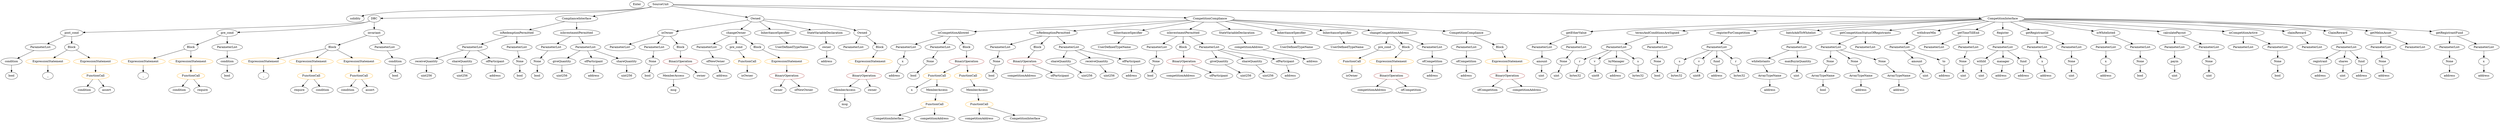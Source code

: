 strict digraph {
	graph [bb="0,0,10555,612"];
	node [label="\N"];
	Enter	[height=0.5,
		pos="2633.6,594",
		width=0.83628];
	ParameterList_Unnamed_24	[color=black,
		height=0.5,
		label=ParameterList,
		pos="8096.6,378",
		width=1.7095];
	Parameter_amount_1	[color=black,
		height=0.5,
		label=amount,
		pos="8198.6,306",
		width=1.0581];
	ParameterList_Unnamed_24 -> Parameter_amount_1	[pos="e,8177.7,321.32 8120,360.94 8134.4,351.05 8153,338.26 8168.5,327.62"];
	Parameter_to	[color=black,
		height=0.5,
		label=to,
		pos="8281.6,306",
		width=0.75];
	ParameterList_Unnamed_24 -> Parameter_to	[pos="e,8260.4,317.42 8136.5,364 8166.7,353.87 8209.2,339.03 8245.6,324 8247.1,323.37 8248.6,322.72 8250.2,322.04"];
	ParameterList_Unnamed_9	[color=black,
		height=0.5,
		label=ParameterList,
		pos="10071,378",
		width=1.7095];
	Parameter_None_3	[color=black,
		height=0.5,
		label=None,
		pos="10084,306",
		width=0.85014];
	ParameterList_Unnamed_9 -> Parameter_None_3	[pos="e,10080,324.1 10074,359.7 10075,352.32 10077,343.52 10078,335.25"];
	FunctionDefinition_getEtherValue	[color=black,
		height=0.5,
		label=getEtherValue,
		pos="6663.6,450",
		width=1.7234];
	ParameterList_Unnamed_18	[color=black,
		height=0.5,
		label=ParameterList,
		pos="6522.6,378",
		width=1.7095];
	FunctionDefinition_getEtherValue -> ParameterList_Unnamed_18	[pos="e,6552.8,393.99 6633.3,433.98 6612.8,423.79 6585.4,410.19 6563,399.07"];
	ParameterList_Unnamed_19	[color=black,
		height=0.5,
		label=ParameterList,
		pos="6663.6,378",
		width=1.7095];
	FunctionDefinition_getEtherValue -> ParameterList_Unnamed_19	[pos="e,6663.6,396.1 6663.6,431.7 6663.6,424.41 6663.6,415.73 6663.6,407.54"];
	ElementaryTypeName_bool_2	[color=black,
		height=0.5,
		label=bool,
		pos="9647.6,234",
		width=0.76697];
	ParameterList_Unnamed_22	[color=black,
		height=0.5,
		label=ParameterList,
		pos="7291.6,378",
		width=1.7095];
	Parameter_s_1	[color=black,
		height=0.5,
		label=s,
		pos="7127.6,306",
		width=0.75];
	ParameterList_Unnamed_22 -> Parameter_s_1	[pos="e,7150.1,316.6 7258,362.67 7229.5,350.52 7189,333.2 7160.6,321.11"];
	Parameter_v_1	[color=black,
		height=0.5,
		label=v,
		pos="7212.6,306",
		width=0.75];
	ParameterList_Unnamed_22 -> Parameter_v_1	[pos="e,7228.2,320.88 7272.9,360.41 7262,350.81 7248.3,338.63 7236.6,328.32"];
	Parameter_fund	[color=black,
		height=0.5,
		label=fund,
		pos="7291.6,306",
		width=0.76697];
	ParameterList_Unnamed_22 -> Parameter_fund	[pos="e,7291.6,324.1 7291.6,359.7 7291.6,352.41 7291.6,343.73 7291.6,335.54"];
	Parameter_r_1	[color=black,
		height=0.5,
		label=r,
		pos="7376.6,306",
		width=0.75];
	ParameterList_Unnamed_22 -> Parameter_r_1	[pos="e,7360.1,320.56 7311.3,360.76 7323.2,350.95 7338.5,338.34 7351.3,327.8"];
	ParameterList_Unnamed_15	[color=black,
		height=0.5,
		label=ParameterList,
		pos="7814.6,378",
		width=1.7095];
	Parameter_None_8	[color=black,
		height=0.5,
		label=None,
		pos="7806.6,306",
		width=0.85014];
	ParameterList_Unnamed_15 -> Parameter_None_8	[pos="e,7808.5,324.1 7812.6,359.7 7811.8,352.41 7810.8,343.73 7809.8,335.54"];
	Parameter_None_7	[color=black,
		height=0.5,
		label=None,
		pos="7901.6,306",
		width=0.85014];
	ParameterList_Unnamed_15 -> Parameter_None_7	[pos="e,7884.2,321.02 7834.8,360.76 7846.8,351.08 7862.2,338.67 7875.2,328.22"];
	Parameter_None_6	[color=black,
		height=0.5,
		label=None,
		pos="8030.6,306",
		width=0.85014];
	ParameterList_Unnamed_15 -> Parameter_None_6	[pos="e,8004.3,315.53 7854.7,364 7894.4,351.11 7954.8,331.54 7993.5,319.02"];
	ElementaryTypeName_address_2	[color=black,
		height=0.5,
		label=address,
		pos="9820.6,234",
		width=1.0996];
	Parameter_None_4	[color=black,
		height=0.5,
		label=None,
		pos="8802.6,306",
		width=0.85014];
	ElementaryTypeName_uint_2	[color=black,
		height=0.5,
		label=uint,
		pos="8804.6,234",
		width=0.75];
	Parameter_None_4 -> ElementaryTypeName_uint_2	[pos="e,8804.1,252.1 8803.1,287.7 8803.3,280.41 8803.5,271.73 8803.8,263.54"];
	ExpressionStatement_Unnamed_5	[color=orange,
		height=0.5,
		label=ExpressionStatement,
		pos="1086.6,306",
		width=2.458];
	Identifier___2	[color=black,
		height=0.5,
		label=_,
		pos="1086.6,234",
		width=0.75];
	ExpressionStatement_Unnamed_5 -> Identifier___2	[pos="e,1086.6,252.1 1086.6,287.7 1086.6,280.41 1086.6,271.73 1086.6,263.54"];
	FunctionCall_Unnamed_5	[color=orange,
		height=0.5,
		label=FunctionCall,
		pos="3936.6,234",
		width=1.6125];
	Identifier_x	[color=black,
		height=0.5,
		label=x,
		pos="3822.6,162",
		width=0.75];
	FunctionCall_Unnamed_5 -> Identifier_x	[pos="e,3841.8,174.8 3911.3,217.46 3893.6,206.59 3869.9,192.04 3851.4,180.71"];
	MemberAccess_Unnamed_2	[color=black,
		height=0.5,
		label=MemberAccess,
		pos="3936.6,162",
		width=1.9174];
	FunctionCall_Unnamed_5 -> MemberAccess_Unnamed_2	[pos="e,3936.6,180.1 3936.6,215.7 3936.6,208.41 3936.6,199.73 3936.6,191.54"];
	ParameterList_Unnamed_39	[color=black,
		height=0.5,
		label=ParameterList,
		pos="4881.6,378",
		width=1.7095];
	Parameter_None_15	[color=black,
		height=0.5,
		label=None,
		pos="4877.6,306",
		width=0.85014];
	ParameterList_Unnamed_39 -> Parameter_None_15	[pos="e,4878.6,324.1 4880.6,359.7 4880.2,352.41 4879.7,343.73 4879.2,335.54"];
	Identifier_CompetitionInterface	[color=black,
		height=0.5,
		label=CompetitionInterface,
		pos="3734.6,18",
		width=2.4719];
	ElementaryTypeName_bool	[color=black,
		height=0.5,
		label=bool,
		pos="7034.6,234",
		width=0.76697];
	ElementaryTypeName_bytes32_2	[color=black,
		height=0.5,
		label=bytes32,
		pos="7388.6,234",
		width=1.0996];
	VariableDeclaration_owner	[color=black,
		height=0.5,
		label=owner,
		pos="3469.6,378",
		width=0.93331];
	ElementaryTypeName_address_17	[color=black,
		height=0.5,
		label=address,
		pos="3469.6,306",
		width=1.0996];
	VariableDeclaration_owner -> ElementaryTypeName_address_17	[pos="e,3469.6,324.1 3469.6,359.7 3469.6,352.41 3469.6,343.73 3469.6,335.54"];
	FunctionDefinition_isCompetitionAllowed	[color=black,
		height=0.5,
		label=isCompetitionAllowed,
		pos="4003.6,450",
		width=2.5966];
	ParameterList_Unnamed_42	[color=black,
		height=0.5,
		label=ParameterList,
		pos="3806.6,378",
		width=1.7095];
	FunctionDefinition_isCompetitionAllowed -> ParameterList_Unnamed_42	[pos="e,3844.7,392.55 3960.3,433.64 3929.3,422.61 3887.4,407.74 3855.2,396.29"];
	ParameterList_Unnamed_43	[color=black,
		height=0.5,
		label=ParameterList,
		pos="3947.6,378",
		width=1.7095];
	FunctionDefinition_isCompetitionAllowed -> ParameterList_Unnamed_43	[pos="e,3961,395.79 3990,432.05 3983.4,423.8 3975.3,413.7 3968,404.54"];
	Block_Unnamed_9	[color=black,
		height=0.5,
		label=Block,
		pos="4059.6,378",
		width=0.90558];
	FunctionDefinition_isCompetitionAllowed -> Block_Unnamed_9	[pos="e,4046.9,394.83 4017.1,432.05 4023.9,423.56 4032.3,413.11 4039.8,403.73"];
	ElementaryTypeName_address_6	[color=black,
		height=0.5,
		label=address,
		pos="10095,234",
		width=1.0996];
	ParameterList_Unnamed_1	[color=black,
		height=0.5,
		label=ParameterList,
		pos="9929.6,378",
		width=1.7095];
	VariableDeclaration_registrant	[color=black,
		height=0.5,
		label=registrant,
		pos="9820.6,306",
		width=1.2382];
	ParameterList_Unnamed_1 -> VariableDeclaration_registrant	[pos="e,9843.7,321.86 9904.8,361.12 9889.5,351.27 9869.6,338.51 9853.1,327.86"];
	VariableDeclaration_shares	[color=black,
		height=0.5,
		label=shares,
		pos="9917.6,306",
		width=0.94717];
	ParameterList_Unnamed_1 -> VariableDeclaration_shares	[pos="e,9920.5,324.1 9926.6,359.7 9925.3,352.32 9923.8,343.52 9922.4,335.25"];
	VariableDeclaration_fund_1	[color=black,
		height=0.5,
		label=fund,
		pos="9997.6,306",
		width=0.76697];
	ParameterList_Unnamed_1 -> VariableDeclaration_fund_1	[pos="e,9983.4,321.57 9945.7,360.41 9954.6,351.19 9965.9,339.58 9975.7,329.54"];
	FunctionCall_Unnamed_2	[color=orange,
		height=0.5,
		label=FunctionCall,
		pos="1281.6,234",
		width=1.6125];
	Identifier_require_1	[color=black,
		height=0.5,
		label=require,
		pos="1203.6,162",
		width=1.0026];
	FunctionCall_Unnamed_2 -> Identifier_require_1	[pos="e,1220.5,178.19 1263.5,216.76 1253.3,207.59 1240.3,195.96 1229.1,185.88"];
	Identifier_condition_2	[color=black,
		height=0.5,
		label=condition,
		pos="1303.6,162",
		width=1.266];
	FunctionCall_Unnamed_2 -> Identifier_condition_2	[pos="e,1298.2,180.1 1287,215.7 1289.4,208.24 1292.2,199.32 1294.8,190.97"];
	FunctionDefinition_termsAndConditionsAreSigned	[color=black,
		height=0.5,
		label=termsAndConditionsAreSigned,
		pos="7034.6,450",
		width=3.5253];
	ParameterList_Unnamed_2	[color=black,
		height=0.5,
		label=ParameterList,
		pos="6854.6,378",
		width=1.7095];
	FunctionDefinition_termsAndConditionsAreSigned -> ParameterList_Unnamed_2	[pos="e,6890.4,392.95 6992.4,432.59 6964.9,421.91 6929.1,407.98 6900.9,397"];
	ParameterList_Unnamed_3	[color=black,
		height=0.5,
		label=ParameterList,
		pos="7034.6,378",
		width=1.7095];
	FunctionDefinition_termsAndConditionsAreSigned -> ParameterList_Unnamed_3	[pos="e,7034.6,396.1 7034.6,431.7 7034.6,424.41 7034.6,415.73 7034.6,407.54"];
	Identifier_competitionAddress_2	[color=black,
		height=0.5,
		label=competitionAddress,
		pos="4306.6,234",
		width=2.3887];
	ExpressionStatement_Unnamed_1	[color=orange,
		height=0.5,
		label=ExpressionStatement,
		pos="587.57,306",
		width=2.458];
	Identifier__	[color=black,
		height=0.5,
		label=_,
		pos="587.57,234",
		width=0.75];
	ExpressionStatement_Unnamed_1 -> Identifier__	[pos="e,587.57,252.1 587.57,287.7 587.57,280.41 587.57,271.73 587.57,263.54"];
	FunctionDefinition_isOwner	[color=black,
		height=0.5,
		label=isOwner,
		pos="2779.6,450",
		width=1.1551];
	ParameterList_Unnamed_35	[color=black,
		height=0.5,
		label=ParameterList,
		pos="2582.6,378",
		width=1.7095];
	FunctionDefinition_isOwner -> ParameterList_Unnamed_35	[pos="e,2620.7,392.56 2748.4,437.91 2716.9,426.72 2667.8,409.27 2631.2,396.27"];
	ParameterList_Unnamed_36	[color=black,
		height=0.5,
		label=ParameterList,
		pos="2723.6,378",
		width=1.7095];
	FunctionDefinition_isOwner -> ParameterList_Unnamed_36	[pos="e,2736.9,395.63 2766.6,432.76 2759.9,424.4 2751.6,414.02 2744.1,404.61"];
	Block_Unnamed_5	[color=black,
		height=0.5,
		label=Block,
		pos="2835.6,378",
		width=0.90558];
	FunctionDefinition_isOwner -> Block_Unnamed_5	[pos="e,2823,394.67 2792.6,432.76 2799.5,424.07 2808.2,413.19 2816,403.49"];
	ModifierInvocation_pre_cond_1	[color=black,
		height=0.5,
		label=pre_cond,
		pos="5850.6,378",
		width=1.2937];
	FunctionCall_Unnamed_9	[color=orange,
		height=0.5,
		label=FunctionCall,
		pos="5723.6,306",
		width=1.6125];
	ModifierInvocation_pre_cond_1 -> FunctionCall_Unnamed_9	[pos="e,5751.3,322.29 5824.6,362.67 5806.3,352.61 5781.6,339 5761.2,327.75"];
	FunctionDefinition_registerForCompetition	[color=black,
		height=0.5,
		label=registerForCompetition,
		pos="7381.6,450",
		width=2.6937];
	FunctionDefinition_registerForCompetition -> ParameterList_Unnamed_22	[pos="e,7312.5,395.31 7359.8,432.05 7348.2,423.07 7333.9,411.9 7321.3,402.12"];
	ArrayTypeName_Unnamed_2	[color=black,
		height=0.5,
		label=ArrayTypeName,
		pos="7754.6,234",
		width=2.0145];
	Parameter_None_8 -> ArrayTypeName_Unnamed_2	[pos="e,7767.1,251.8 7794.8,289.12 7788.6,280.77 7780.8,270.32 7773.8,260.84"];
	VariableDeclaration_withId	[color=black,
		height=0.5,
		label=withId,
		pos="8440.6,306",
		width=0.94717];
	ElementaryTypeName_uint	[color=black,
		height=0.5,
		label=uint,
		pos="8440.6,234",
		width=0.75];
	VariableDeclaration_withId -> ElementaryTypeName_uint	[pos="e,8440.6,252.1 8440.6,287.7 8440.6,280.41 8440.6,271.73 8440.6,263.54"];
	Parameter_r	[color=black,
		height=0.5,
		label=r,
		pos="6685.6,306",
		width=0.75];
	ParameterList_Unnamed_2 -> Parameter_r	[pos="e,6706.8,317.29 6817.9,363.09 6791.1,352.74 6753.8,338.03 6721.6,324 6720.1,323.35 6718.5,322.67 6717,321.97"];
	Parameter_v	[color=black,
		height=0.5,
		label=v,
		pos="6757.6,306",
		width=0.75];
	ParameterList_Unnamed_2 -> Parameter_v	[pos="e,6775.4,319.88 6832.1,360.76 6817.9,350.56 6799.6,337.33 6784.7,326.55"];
	Parameter_byManager	[color=black,
		height=0.5,
		label=byManager,
		pos="6854.6,306",
		width=1.4462];
	ParameterList_Unnamed_2 -> Parameter_byManager	[pos="e,6854.6,324.1 6854.6,359.7 6854.6,352.41 6854.6,343.73 6854.6,335.54"];
	Parameter_s	[color=black,
		height=0.5,
		label=s,
		pos="6951.6,306",
		width=0.75];
	ParameterList_Unnamed_2 -> Parameter_s	[pos="e,6933.7,319.88 6877.1,360.76 6891.2,350.56 6909.5,337.33 6924.5,326.55"];
	FunctionCall_Unnamed	[color=orange,
		height=0.5,
		label=FunctionCall,
		pos="782.57,234",
		width=1.6125];
	Identifier_condition	[color=black,
		height=0.5,
		label=condition,
		pos="732.57,162",
		width=1.266];
	FunctionCall_Unnamed -> Identifier_condition	[pos="e,744.57,179.79 770.47,216.05 764.7,207.97 757.66,198.12 751.23,189.11"];
	Identifier_require	[color=black,
		height=0.5,
		label=require,
		pos="832.57,162",
		width=1.0026];
	FunctionCall_Unnamed -> Identifier_require	[pos="e,820.93,179.31 794.68,216.05 800.6,207.77 807.85,197.62 814.41,188.42"];
	MemberAccess_Unnamed	[color=black,
		height=0.5,
		label=MemberAccess,
		pos="3558.6,162",
		width=1.9174];
	Identifier_msg	[color=black,
		height=0.5,
		label=msg,
		pos="3558.6,90",
		width=0.75];
	MemberAccess_Unnamed -> Identifier_msg	[pos="e,3558.6,108.1 3558.6,143.7 3558.6,136.41 3558.6,127.73 3558.6,119.54"];
	Identifier_competitionAddress_1	[color=black,
		height=0.5,
		label=competitionAddress,
		pos="4987.6,234",
		width=2.3887];
	Parameter_ofNewOwner	[color=black,
		height=0.5,
		label=ofNewOwner,
		pos="2989.6,306",
		width=1.6818];
	ElementaryTypeName_address_18	[color=black,
		height=0.5,
		label=address,
		pos="3023.6,234",
		width=1.0996];
	Parameter_ofNewOwner -> ElementaryTypeName_address_18	[pos="e,3015.5,251.62 2998,287.7 3001.8,279.87 3006.4,270.44 3010.6,261.73"];
	ArrayTypeName_Unnamed_1	[color=black,
		height=0.5,
		label=ArrayTypeName,
		pos="7917.6,234",
		width=2.0145];
	ElementaryTypeName_address_11	[color=black,
		height=0.5,
		label=address,
		pos="7917.6,162",
		width=1.0996];
	ArrayTypeName_Unnamed_1 -> ElementaryTypeName_address_11	[pos="e,7917.6,180.1 7917.6,215.7 7917.6,208.41 7917.6,199.73 7917.6,191.54"];
	Parameter_None_16	[color=black,
		height=0.5,
		label=None,
		pos="4199.6,306",
		width=0.85014];
	ElementaryTypeName_bool_11	[color=black,
		height=0.5,
		label=bool,
		pos="4174.6,234",
		width=0.76697];
	Parameter_None_16 -> ElementaryTypeName_bool_11	[pos="e,4180.6,251.79 4193.5,288.05 4190.8,280.4 4187.5,271.16 4184.4,262.56"];
	FunctionDefinition_batchAddToWhitelist	[color=black,
		height=0.5,
		label=batchAddToWhitelist,
		pos="7689.6,450",
		width=2.5273];
	ParameterList_Unnamed_23	[color=black,
		height=0.5,
		label=ParameterList,
		pos="7671.6,378",
		width=1.7095];
	FunctionDefinition_batchAddToWhitelist -> ParameterList_Unnamed_23	[pos="e,7676,396.1 7685.1,431.7 7683.2,424.32 7681,415.52 7678.8,407.25"];
	Parameter_x_3	[color=black,
		height=0.5,
		label=x,
		pos="3792.6,306",
		width=0.75];
	ElementaryTypeName_address_23	[color=black,
		height=0.5,
		label=address,
		pos="3747.6,234",
		width=1.0996];
	Parameter_x_3 -> ElementaryTypeName_address_23	[pos="e,3758.4,251.8 3782.4,289.12 3777.1,280.94 3770.6,270.76 3764.6,261.44"];
	PragmaDirective_solidity	[color=black,
		height=0.5,
		label=solidity,
		pos="1327.6,522",
		width=1.0442];
	ElementaryTypeName_uint8_1	[color=black,
		height=0.5,
		label=uint8,
		pos="7205.6,234",
		width=0.7947];
	FunctionDefinition_getCompetitionStatusOfRegistrants	[color=black,
		height=0.5,
		label=getCompetitionStatusOfRegistrants,
		pos="7955.6,450",
		width=3.9411];
	FunctionDefinition_getCompetitionStatusOfRegistrants -> ParameterList_Unnamed_15	[pos="e,7844.6,393.89 7921.4,432.05 7901.4,422.09 7875.9,409.43 7854.8,398.97"];
	ParameterList_Unnamed_14	[color=black,
		height=0.5,
		label=ParameterList,
		pos="7955.6,378",
		width=1.7095];
	FunctionDefinition_getCompetitionStatusOfRegistrants -> ParameterList_Unnamed_14	[pos="e,7955.6,396.1 7955.6,431.7 7955.6,424.41 7955.6,415.73 7955.6,407.54"];
	ParameterList_Unnamed_13	[color=black,
		height=0.5,
		label=ParameterList,
		pos="10353,378",
		width=1.7095];
	Parameter_None_5	[color=black,
		height=0.5,
		label=None,
		pos="10353,306",
		width=0.85014];
	ParameterList_Unnamed_13 -> Parameter_None_5	[pos="e,10353,324.1 10353,359.7 10353,352.41 10353,343.73 10353,335.54"];
	FunctionCall_Unnamed_3	[color=orange,
		height=0.5,
		label=FunctionCall,
		pos="1476.6,234",
		width=1.6125];
	Identifier_condition_3	[color=black,
		height=0.5,
		label=condition,
		pos="1455.6,162",
		width=1.266];
	FunctionCall_Unnamed_3 -> Identifier_condition_3	[pos="e,1460.7,180.1 1471.4,215.7 1469.1,208.24 1466.5,199.32 1464,190.97"];
	Identifier_assert_1	[color=black,
		height=0.5,
		label=assert,
		pos="1551.6,162",
		width=0.89172];
	FunctionCall_Unnamed_3 -> Identifier_assert_1	[pos="e,1535.5,178.04 1494.3,216.41 1504.2,207.22 1516.6,195.67 1527.3,185.66"];
	ParameterList_Unnamed_10	[color=black,
		height=0.5,
		label=ParameterList,
		pos="8660.6,378",
		width=1.7095];
	Parameter_x_1	[color=black,
		height=0.5,
		label=x,
		pos="8707.6,306",
		width=0.75];
	ParameterList_Unnamed_10 -> Parameter_x_1	[pos="e,8696.9,322.83 8672,360.05 8677.5,351.73 8684.4,341.54 8690.6,332.32"];
	FunctionDefinition_isRedemptionPermitted_1	[color=black,
		height=0.5,
		label=isRedemptionPermitted,
		pos="4437.6,450",
		width=2.7075];
	ParameterList_Unnamed_41	[color=black,
		height=0.5,
		label=ParameterList,
		pos="4240.6,378",
		width=1.7095];
	FunctionDefinition_isRedemptionPermitted_1 -> ParameterList_Unnamed_41	[pos="e,4278.5,392.49 4393.9,433.46 4362.8,422.43 4321.1,407.6 4289,396.21"];
	Block_Unnamed_8	[color=black,
		height=0.5,
		label=Block,
		pos="4375.6,378",
		width=0.90558];
	FunctionDefinition_isRedemptionPermitted_1 -> Block_Unnamed_8	[pos="e,4389.2,394.36 4422.6,432.05 4414.8,423.26 4405.1,412.36 4396.6,402.74"];
	ParameterList_Unnamed_40	[color=black,
		height=0.5,
		label=ParameterList,
		pos="4499.6,378",
		width=1.7095];
	FunctionDefinition_isRedemptionPermitted_1 -> ParameterList_Unnamed_40	[pos="e,4484.7,395.79 4452.6,432.05 4460,423.71 4469,413.49 4477.2,404.25"];
	Parameter_receiveQuantity	[color=black,
		height=0.5,
		label=receiveQuantity,
		pos="1760.6,306",
		width=1.8897];
	ElementaryTypeName_uint256_3	[color=black,
		height=0.5,
		label=uint256,
		pos="1760.6,234",
		width=1.0442];
	Parameter_receiveQuantity -> ElementaryTypeName_uint256_3	[pos="e,1760.6,252.1 1760.6,287.7 1760.6,280.41 1760.6,271.73 1760.6,263.54"];
	FunctionDefinition_isRedemptionPermitted	[color=black,
		height=0.5,
		label=isRedemptionPermitted,
		pos="2153.6,450",
		width=2.7075];
	ParameterList_Unnamed_28	[color=black,
		height=0.5,
		label=ParameterList,
		pos="1960.6,378",
		width=1.7095];
	FunctionDefinition_isRedemptionPermitted -> ParameterList_Unnamed_28	[pos="e,1998.1,392.6 2110.7,433.46 2080.5,422.51 2040.1,407.83 2008.7,396.47"];
	ParameterList_Unnamed_29	[color=black,
		height=0.5,
		label=ParameterList,
		pos="2153.6,378",
		width=1.7095];
	FunctionDefinition_isRedemptionPermitted -> ParameterList_Unnamed_29	[pos="e,2153.6,396.1 2153.6,431.7 2153.6,424.41 2153.6,415.73 2153.6,407.54"];
	ElementaryTypeName_bool_7	[color=black,
		height=0.5,
		label=bool,
		pos="45.575,234",
		width=0.76697];
	FunctionDefinition_withdrawMln	[color=black,
		height=0.5,
		label=withdrawMln,
		pos="8204.6,450",
		width=1.6402];
	FunctionDefinition_withdrawMln -> ParameterList_Unnamed_24	[pos="e,8121.1,394.9 8180.3,433.29 8165.7,423.81 8146.8,411.58 8130.7,401.14"];
	UserDefinedTypeName_Unnamed	[color=black,
		height=0.5,
		label=UserDefinedTypeName,
		pos="3319.6,378",
		width=2.7214];
	Parameter_shareQuantity_1	[color=black,
		height=0.5,
		label=shareQuantity,
		pos="1908.6,306",
		width=1.7095];
	ElementaryTypeName_uint256_2	[color=black,
		height=0.5,
		label=uint256,
		pos="1908.6,234",
		width=1.0442];
	Parameter_shareQuantity_1 -> ElementaryTypeName_uint256_2	[pos="e,1908.6,252.1 1908.6,287.7 1908.6,280.41 1908.6,271.73 1908.6,263.54"];
	ContractDefinition_DBC	[color=black,
		height=0.5,
		label=DBC,
		pos="1412.6,522",
		width=0.82242];
	ModifierDefinition_post_cond	[color=black,
		height=0.5,
		label=post_cond,
		pos="294.57,450",
		width=1.4184];
	ContractDefinition_DBC -> ModifierDefinition_post_cond	[pos="e,345.65,452.4 1390.6,509.5 1385.4,507.3 1379.9,505.28 1374.6,504 1275.8,480.37 572.34,458.82 357.04,452.72"];
	ModifierDefinition_pre_cond	[color=black,
		height=0.5,
		label=pre_cond,
		pos="934.57,450",
		width=1.2937];
	ContractDefinition_DBC -> ModifierDefinition_pre_cond	[pos="e,981.06,452.03 1390.5,509.78 1385.4,507.56 1379.9,505.47 1374.6,504 1241.1,467.02 1077.7,455.84 992.55,452.46"];
	ModifierDefinition_invariant	[color=black,
		height=0.5,
		label=invariant,
		pos="1412.6,450",
		width=1.1551];
	ContractDefinition_DBC -> ModifierDefinition_invariant	[pos="e,1412.6,468.1 1412.6,503.7 1412.6,496.41 1412.6,487.73 1412.6,479.54"];
	ContractDefinition_ComplianceInterface	[color=black,
		height=0.5,
		label=ComplianceInterface,
		pos="2399.6,522",
		width=2.4303];
	ContractDefinition_ComplianceInterface -> FunctionDefinition_isRedemptionPermitted	[pos="e,2205,465.63 2349.8,506.83 2311.1,495.83 2257.3,480.51 2215.8,468.7"];
	FunctionDefinition_isInvestmentPermitted	[color=black,
		height=0.5,
		label=isInvestmentPermitted,
		pos="2399.6,450",
		width=2.5689];
	ContractDefinition_ComplianceInterface -> FunctionDefinition_isInvestmentPermitted	[pos="e,2399.6,468.1 2399.6,503.7 2399.6,496.41 2399.6,487.73 2399.6,479.54"];
	VariableDeclaration_competitionAddress	[color=black,
		height=0.5,
		label=competitionAddress,
		pos="5271.6,378",
		width=2.3887];
	ElementaryTypeName_address_19	[color=black,
		height=0.5,
		label=address,
		pos="5535.6,306",
		width=1.0996];
	VariableDeclaration_competitionAddress -> ElementaryTypeName_address_19	[pos="e,5505.4,317.96 5329.5,364.26 5373,354.31 5433.9,339.61 5486.6,324 5489.2,323.23 5491.8,322.42 5494.5,321.57"];
	ElementaryTypeName_bool_5	[color=black,
		height=0.5,
		label=bool,
		pos="2153.6,234",
		width=0.76697];
	BinaryOperation_Unnamed_5	[color=brown,
		height=0.5,
		label=BinaryOperation,
		pos="4327.6,306",
		width=1.9867];
	BinaryOperation_Unnamed_5 -> Identifier_competitionAddress_2	[pos="e,4311.7,252.1 4322.4,287.7 4320.1,280.24 4317.5,271.32 4315,262.97"];
	Identifier_ofParticipant_1	[color=black,
		height=0.5,
		label=ofParticipant,
		pos="4468.6,234",
		width=1.6125];
	BinaryOperation_Unnamed_5 -> Identifier_ofParticipant_1	[pos="e,4438.8,249.77 4358.9,289.46 4379.5,279.24 4406.6,265.77 4428.7,254.78"];
	ParameterList_Unnamed_27	[color=black,
		height=0.5,
		label=ParameterList,
		pos="2295.6,378",
		width=1.7095];
	Parameter_None_12	[color=black,
		height=0.5,
		label=None,
		pos="2232.6,306",
		width=0.85014];
	ParameterList_Unnamed_27 -> Parameter_None_12	[pos="e,2246.5,322.51 2280.6,360.41 2272.7,351.62 2262.9,340.66 2254.1,330.96"];
	ElementaryTypeName_uint256_7	[color=black,
		height=0.5,
		label=uint256,
		pos="4675.6,234",
		width=1.0442];
	FunctionCall_Unnamed_7	[color=orange,
		height=0.5,
		label=FunctionCall,
		pos="4070.6,234",
		width=1.6125];
	MemberAccess_Unnamed_3	[color=black,
		height=0.5,
		label=MemberAccess,
		pos="4109.6,162",
		width=1.9174];
	FunctionCall_Unnamed_7 -> MemberAccess_Unnamed_3	[pos="e,4100,180.28 4080,216.05 4084.4,208.26 4089.6,198.82 4094.5,190.08"];
	ParameterList_Unnamed_20	[color=black,
		height=0.5,
		label=ParameterList,
		pos="9224.6,378",
		width=1.7095];
	Parameter_payin	[color=black,
		height=0.5,
		label=payin,
		pos="9224.6,306",
		width=0.85014];
	ParameterList_Unnamed_20 -> Parameter_payin	[pos="e,9224.6,324.1 9224.6,359.7 9224.6,352.41 9224.6,343.73 9224.6,335.54"];
	ElementaryTypeName_bytes32_3	[color=black,
		height=0.5,
		label=bytes32,
		pos="7119.6,234",
		width=1.0996];
	ElementaryTypeName_address_4	[color=black,
		height=0.5,
		label=address,
		pos="6852.6,234",
		width=1.0996];
	ParameterList_Unnamed_31	[color=black,
		height=0.5,
		label=ParameterList,
		pos="162.57,378",
		width=1.7095];
	Parameter_condition_1	[color=black,
		height=0.5,
		label=condition,
		pos="45.575,306",
		width=1.266];
	ParameterList_Unnamed_31 -> Parameter_condition_1	[pos="e,69.751,321.46 136.32,361.29 119.57,351.27 97.692,338.18 79.616,327.37"];
	ParameterList_Unnamed_4	[color=black,
		height=0.5,
		label=ParameterList,
		pos="8942.6,378",
		width=1.7095];
	Parameter_x	[color=black,
		height=0.5,
		label=x,
		pos="8942.6,306",
		width=0.75];
	ParameterList_Unnamed_4 -> Parameter_x	[pos="e,8942.6,324.1 8942.6,359.7 8942.6,352.41 8942.6,343.73 8942.6,335.54"];
	ElementaryTypeName_uint_6	[color=black,
		height=0.5,
		label=uint,
		pos="9224.6,234",
		width=0.75];
	Parameter_payin -> ElementaryTypeName_uint_6	[pos="e,9224.6,252.1 9224.6,287.7 9224.6,280.41 9224.6,271.73 9224.6,263.54"];
	ExpressionStatement_Unnamed_2	[color=orange,
		height=0.5,
		label=ExpressionStatement,
		pos="197.57,306",
		width=2.458];
	Identifier___1	[color=black,
		height=0.5,
		label=_,
		pos="197.57,234",
		width=0.75];
	ExpressionStatement_Unnamed_2 -> Identifier___1	[pos="e,197.57,252.1 197.57,287.7 197.57,280.41 197.57,271.73 197.57,263.54"];
	UserDefinedTypeName_Unnamed_1	[color=black,
		height=0.5,
		label=UserDefinedTypeName,
		pos="5473.6,378",
		width=2.7214];
	ParameterList_Unnamed_37	[color=black,
		height=0.5,
		label=ParameterList,
		pos="6206.6,378",
		width=1.7095];
	Parameter_ofCompetition	[color=black,
		height=0.5,
		label=ofCompetition,
		pos="6206.6,306",
		width=1.7927];
	ParameterList_Unnamed_37 -> Parameter_ofCompetition	[pos="e,6206.6,324.1 6206.6,359.7 6206.6,352.41 6206.6,343.73 6206.6,335.54"];
	FunctionDefinition_getTimeTillEnd	[color=black,
		height=0.5,
		label=getTimeTillEnd,
		pos="8378.6,450",
		width=1.8759];
	ParameterList_Unnamed_16	[color=black,
		height=0.5,
		label=ParameterList,
		pos="8237.6,378",
		width=1.7095];
	FunctionDefinition_getTimeTillEnd -> ParameterList_Unnamed_16	[pos="e,8268,394.09 8347.6,433.64 8327.2,423.49 8300.2,410.09 8278.1,399.1"];
	ParameterList_Unnamed_17	[color=black,
		height=0.5,
		label=ParameterList,
		pos="8378.6,378",
		width=1.7095];
	FunctionDefinition_getTimeTillEnd -> ParameterList_Unnamed_17	[pos="e,8378.6,396.1 8378.6,431.7 8378.6,424.41 8378.6,415.73 8378.6,407.54"];
	VariableDeclaration_manager	[color=black,
		height=0.5,
		label=manager,
		pos="8534.6,306",
		width=1.1551];
	ElementaryTypeName_address_1	[color=black,
		height=0.5,
		label=address,
		pos="8525.6,234",
		width=1.0996];
	VariableDeclaration_manager -> ElementaryTypeName_address_1	[pos="e,8527.8,252.1 8532.4,287.7 8531.4,280.32 8530.3,271.52 8529.2,263.25"];
	VariableDeclaration_registrant -> ElementaryTypeName_address_2	[pos="e,9820.6,252.1 9820.6,287.7 9820.6,280.41 9820.6,271.73 9820.6,263.54"];
	ElementaryTypeName_bool_10	[color=black,
		height=0.5,
		label=bool,
		pos="4855.6,234",
		width=0.76697];
	Parameter_None_15 -> ElementaryTypeName_bool_10	[pos="e,4860.9,251.79 4872.2,288.05 4869.8,280.4 4866.9,271.16 4864.2,262.56"];
	BinaryOperation_Unnamed_6	[color=brown,
		height=0.5,
		label=BinaryOperation,
		pos="4059.6,306",
		width=1.9867];
	BinaryOperation_Unnamed_6 -> FunctionCall_Unnamed_5	[pos="e,3963.5,250.34 4031.7,289.12 4014.4,279.31 3992.1,266.63 3973.5,256"];
	BinaryOperation_Unnamed_6 -> FunctionCall_Unnamed_7	[pos="e,4067.9,252.1 4062.3,287.7 4063.5,280.32 4064.8,271.52 4066.1,263.25"];
	Parameter_ofCompetition_1	[color=black,
		height=0.5,
		label=ofCompetition,
		pos="6059.6,306",
		width=1.7927];
	ElementaryTypeName_address_24	[color=black,
		height=0.5,
		label=address,
		pos="6059.6,234",
		width=1.0996];
	Parameter_ofCompetition_1 -> ElementaryTypeName_address_24	[pos="e,6059.6,252.1 6059.6,287.7 6059.6,280.41 6059.6,271.73 6059.6,263.54"];
	Identifier_competitionAddress_4	[color=black,
		height=0.5,
		label=competitionAddress,
		pos="4117.6,18",
		width=2.3887];
	ElementaryTypeName_uint256_4	[color=black,
		height=0.5,
		label=uint256,
		pos="5263.6,234",
		width=1.0442];
	Block_Unnamed_10	[color=black,
		height=0.5,
		label=Block,
		pos="5947.6,378",
		width=0.90558];
	ExpressionStatement_Unnamed_10	[color=orange,
		height=0.5,
		label=ExpressionStatement,
		pos="5888.6,306",
		width=2.458];
	Block_Unnamed_10 -> ExpressionStatement_Unnamed_10	[pos="e,5902.7,323.8 5934.2,361.12 5927.1,352.68 5918.2,342.1 5910.1,332.55"];
	ParameterList_Unnamed	[color=black,
		height=0.5,
		label=ParameterList,
		pos="8519.6,378",
		width=1.7095];
	ParameterList_Unnamed -> VariableDeclaration_withId	[pos="e,8457.5,322.04 8500.9,360.41 8490.5,351.22 8477.4,339.67 8466.1,329.66"];
	ParameterList_Unnamed -> VariableDeclaration_manager	[pos="e,8530.9,324.1 8523.3,359.7 8524.9,352.32 8526.7,343.52 8528.5,335.25"];
	VariableDeclaration_fund	[color=black,
		height=0.5,
		label=fund,
		pos="8622.6,306",
		width=0.76697];
	ParameterList_Unnamed -> VariableDeclaration_fund	[pos="e,8603.9,319.72 8543.2,360.94 8558.5,350.58 8578.4,337.05 8594.4,326.13"];
	Parameter_whitelistants	[color=black,
		height=0.5,
		label=whitelistants,
		pos="7518.6,306",
		width=1.5432];
	ArrayTypeName_Unnamed_3	[color=black,
		height=0.5,
		label=ArrayTypeName,
		pos="7518.6,234",
		width=2.0145];
	Parameter_whitelistants -> ArrayTypeName_Unnamed_3	[pos="e,7518.6,252.1 7518.6,287.7 7518.6,280.41 7518.6,271.73 7518.6,263.54"];
	ElementaryTypeName_address_13	[color=black,
		height=0.5,
		label=address,
		pos="7518.6,162",
		width=1.0996];
	ArrayTypeName_Unnamed_3 -> ElementaryTypeName_address_13	[pos="e,7518.6,180.1 7518.6,215.7 7518.6,208.41 7518.6,199.73 7518.6,191.54"];
	Parameter_None_11	[color=black,
		height=0.5,
		label=None,
		pos="9365.6,306",
		width=0.85014];
	ElementaryTypeName_uint_7	[color=black,
		height=0.5,
		label=uint,
		pos="9365.6,234",
		width=0.75];
	Parameter_None_11 -> ElementaryTypeName_uint_7	[pos="e,9365.6,252.1 9365.6,287.7 9365.6,280.41 9365.6,271.73 9365.6,263.54"];
	Identifier_ofCompetition	[color=black,
		height=0.5,
		label=ofCompetition,
		pos="6293.6,162",
		width=1.7927];
	InheritanceSpecifier_Unnamed_2	[color=black,
		height=0.5,
		label=InheritanceSpecifier,
		pos="4753.6,450",
		width=2.3333];
	UserDefinedTypeName_Unnamed_2	[color=black,
		height=0.5,
		label=UserDefinedTypeName,
		pos="4703.6,378",
		width=2.7214];
	InheritanceSpecifier_Unnamed_2 -> UserDefinedTypeName_Unnamed_2	[pos="e,4715.9,396.28 4741.5,432.05 4735.8,424.09 4728.9,414.41 4722.5,405.51"];
	ElementaryTypeName_address_10	[color=black,
		height=0.5,
		label=address,
		pos="8080.6,162",
		width=1.0996];
	FunctionDefinition_isInvestmentPermitted_1	[color=black,
		height=0.5,
		label=isInvestmentPermitted,
		pos="4995.6,450",
		width=2.5689];
	FunctionDefinition_isInvestmentPermitted_1 -> ParameterList_Unnamed_39	[pos="e,4907.2,394.75 4968.6,432.41 4953,422.88 4933.4,410.8 4916.7,400.55"];
	Block_Unnamed_7	[color=black,
		height=0.5,
		label=Block,
		pos="4993.6,378",
		width=0.90558];
	FunctionDefinition_isInvestmentPermitted_1 -> Block_Unnamed_7	[pos="e,4994.1,396.1 4995.1,431.7 4994.9,424.41 4994.6,415.73 4994.4,407.54"];
	ParameterList_Unnamed_38	[color=black,
		height=0.5,
		label=ParameterList,
		pos="5105.6,378",
		width=1.7095];
	FunctionDefinition_isInvestmentPermitted_1 -> ParameterList_Unnamed_38	[pos="e,5080.8,394.75 5021.6,432.41 5036.5,422.97 5055.2,411.03 5071.3,400.83"];
	ElementaryTypeName_bool_4	[color=black,
		height=0.5,
		label=bool,
		pos="2232.6,234",
		width=0.76697];
	Parameter_None_12 -> ElementaryTypeName_bool_4	[pos="e,2232.6,252.1 2232.6,287.7 2232.6,280.41 2232.6,271.73 2232.6,263.54"];
	FunctionCall_Unnamed_8	[color=orange,
		height=0.5,
		label=FunctionCall,
		pos="4117.6,90",
		width=1.6125];
	MemberAccess_Unnamed_3 -> FunctionCall_Unnamed_8	[pos="e,4115.6,108.1 4111.6,143.7 4112.4,136.41 4113.4,127.73 4114.3,119.54"];
	ParameterList_Unnamed_21	[color=black,
		height=0.5,
		label=ParameterList,
		pos="9365.6,378",
		width=1.7095];
	ParameterList_Unnamed_21 -> Parameter_None_11	[pos="e,9365.6,324.1 9365.6,359.7 9365.6,352.41 9365.6,343.73 9365.6,335.54"];
	Identifier_msg_1	[color=black,
		height=0.5,
		label=msg,
		pos="2811.6,162",
		width=0.75];
	ElementaryTypeName_uint_1	[color=black,
		height=0.5,
		label=uint,
		pos="9912.6,234",
		width=0.75];
	VariableDeclaration_shares -> ElementaryTypeName_uint_1	[pos="e,9913.8,252.1 9916.3,287.7 9915.8,280.41 9915.2,271.73 9914.6,263.54"];
	MemberAccess_Unnamed_1	[color=black,
		height=0.5,
		label=MemberAccess,
		pos="2811.6,234",
		width=1.9174];
	MemberAccess_Unnamed_1 -> Identifier_msg_1	[pos="e,2811.6,180.1 2811.6,215.7 2811.6,208.41 2811.6,199.73 2811.6,191.54"];
	ExpressionStatement_Unnamed_7	[color=orange,
		height=0.5,
		label=ExpressionStatement,
		pos="3630.6,306",
		width=2.458];
	BinaryOperation_Unnamed	[color=brown,
		height=0.5,
		label=BinaryOperation,
		pos="3618.6,234",
		width=1.9867];
	ExpressionStatement_Unnamed_7 -> BinaryOperation_Unnamed	[pos="e,3621.5,252.1 3627.6,287.7 3626.3,280.32 3624.8,271.52 3623.4,263.25"];
	StateVariableDeclaration_Unnamed_1	[color=black,
		height=0.5,
		label=StateVariableDeclaration,
		pos="5227.6,450",
		width=2.8184];
	StateVariableDeclaration_Unnamed_1 -> VariableDeclaration_competitionAddress	[pos="e,5260.8,396.1 5238.5,431.7 5243.4,423.9 5249.3,414.51 5254.7,405.83"];
	ParameterList_Unnamed_42 -> Parameter_x_3	[pos="e,3796,324.1 3803.1,359.7 3801.6,352.32 3799.9,343.52 3798.2,335.25"];
	InheritanceSpecifier_Unnamed_1	[color=black,
		height=0.5,
		label=InheritanceSpecifier,
		pos="5440.6,450",
		width=2.3333];
	InheritanceSpecifier_Unnamed_1 -> UserDefinedTypeName_Unnamed_1	[pos="e,5465.5,396.1 5448.7,431.7 5452.3,424.07 5456.6,414.92 5460.7,406.4"];
	Parameter_maxBuyinQuantity	[color=black,
		height=0.5,
		label=maxBuyinQuantity,
		pos="7671.6,306",
		width=2.1947];
	ElementaryTypeName_uint_8	[color=black,
		height=0.5,
		label=uint,
		pos="7636.6,234",
		width=0.75];
	Parameter_maxBuyinQuantity -> ElementaryTypeName_uint_8	[pos="e,7644.9,251.62 7662.9,287.7 7659,279.87 7654.3,270.44 7649.9,261.73"];
	ParameterList_Unnamed_28 -> Parameter_receiveQuantity	[pos="e,1800.6,321 1922.5,363.67 1891,352.64 1846,336.89 1811.4,324.79"];
	ParameterList_Unnamed_28 -> Parameter_shareQuantity_1	[pos="e,1921,323.79 1948,360.05 1941.9,351.89 1934.5,341.91 1927.8,332.82"];
	Parameter_ofParticipant_1	[color=black,
		height=0.5,
		label=ofParticipant,
		pos="2046.6,306",
		width=1.6125];
	ParameterList_Unnamed_28 -> Parameter_ofParticipant_1	[pos="e,2026.7,323.15 1980.5,360.76 1991.7,351.66 2005.8,340.16 2018.2,330.13"];
	Identifier_competitionAddress_5	[color=black,
		height=0.5,
		label=competitionAddress,
		pos="5803.6,162",
		width=2.3887];
	ElementaryTypeName_address_9	[color=black,
		height=0.5,
		label=address,
		pos="10353,234",
		width=1.0996];
	Parameter_None_5 -> ElementaryTypeName_address_9	[pos="e,10353,252.1 10353,287.7 10353,280.41 10353,271.73 10353,263.54"];
	ElementaryTypeName_bytes32	[color=black,
		height=0.5,
		label=bytes32,
		pos="6680.6,234",
		width=1.0996];
	Identifier_ofParticipant	[color=black,
		height=0.5,
		label=ofParticipant,
		pos="5149.6,234",
		width=1.6125];
	Parameter_x_2	[color=black,
		height=0.5,
		label=x,
		pos="10494,306",
		width=0.75];
	ElementaryTypeName_address_8	[color=black,
		height=0.5,
		label=address,
		pos="10494,234",
		width=1.0996];
	Parameter_x_2 -> ElementaryTypeName_address_8	[pos="e,10494,252.1 10494,287.7 10494,280.41 10494,271.73 10494,263.54"];
	Parameter_None_14	[color=black,
		height=0.5,
		label=None,
		pos="2719.6,306",
		width=0.85014];
	ParameterList_Unnamed_36 -> Parameter_None_14	[pos="e,2720.6,324.1 2722.6,359.7 2722.2,352.41 2721.7,343.73 2721.2,335.54"];
	Parameter_r -> ElementaryTypeName_bytes32	[pos="e,6681.8,252.1 6684.3,287.7 6683.8,280.41 6683.2,271.73 6682.6,263.54"];
	Parameter_None_13	[color=black,
		height=0.5,
		label=None,
		pos="2153.6,306",
		width=0.85014];
	ParameterList_Unnamed_29 -> Parameter_None_13	[pos="e,2153.6,324.1 2153.6,359.7 2153.6,352.41 2153.6,343.73 2153.6,335.54"];
	EventDefinition_Register	[color=black,
		height=0.5,
		label=Register,
		pos="8519.6,450",
		width=1.1412];
	EventDefinition_Register -> ParameterList_Unnamed	[pos="e,8519.6,396.1 8519.6,431.7 8519.6,424.41 8519.6,415.73 8519.6,407.54"];
	ExpressionStatement_Unnamed_8	[color=orange,
		height=0.5,
		label=ExpressionStatement,
		pos="3291.6,306",
		width=2.458];
	BinaryOperation_Unnamed_1	[color=brown,
		height=0.5,
		label=BinaryOperation,
		pos="3291.6,234",
		width=1.9867];
	ExpressionStatement_Unnamed_8 -> BinaryOperation_Unnamed_1	[pos="e,3291.6,252.1 3291.6,287.7 3291.6,280.41 3291.6,271.73 3291.6,263.54"];
	ElementaryTypeName_bool_9	[color=black,
		height=0.5,
		label=bool,
		pos="2696.6,234",
		width=0.76697];
	Parameter_None_14 -> ElementaryTypeName_bool_9	[pos="e,2702.1,251.79 2714,288.05 2711.5,280.4 2708.5,271.16 2705.6,262.56"];
	ElementaryTypeName_address	[color=black,
		height=0.5,
		label=address,
		pos="8622.6,234",
		width=1.0996];
	VariableDeclaration_fund -> ElementaryTypeName_address	[pos="e,8622.6,252.1 8622.6,287.7 8622.6,280.41 8622.6,271.73 8622.6,263.54"];
	ElementaryTypeName_uint8	[color=black,
		height=0.5,
		label=uint8,
		pos="6766.6,234",
		width=0.7947];
	ParameterList_Unnamed_5	[color=black,
		height=0.5,
		label=ParameterList,
		pos="9083.6,378",
		width=1.7095];
	Parameter_None_1	[color=black,
		height=0.5,
		label=None,
		pos="9083.6,306",
		width=0.85014];
	ParameterList_Unnamed_5 -> Parameter_None_1	[pos="e,9083.6,324.1 9083.6,359.7 9083.6,352.41 9083.6,343.73 9083.6,335.54"];
	FunctionDefinition_getRegistrantId	[color=black,
		height=0.5,
		label=getRegistrantId,
		pos="8660.6,450",
		width=1.862];
	FunctionDefinition_getRegistrantId -> ParameterList_Unnamed_10	[pos="e,8660.6,396.1 8660.6,431.7 8660.6,424.41 8660.6,415.73 8660.6,407.54"];
	ParameterList_Unnamed_11	[color=black,
		height=0.5,
		label=ParameterList,
		pos="8801.6,378",
		width=1.7095];
	FunctionDefinition_getRegistrantId -> ParameterList_Unnamed_11	[pos="e,8771.2,394.09 8691.5,433.64 8712,423.49 8738.9,410.09 8761.1,399.1"];
	ArrayTypeName_Unnamed	[color=black,
		height=0.5,
		label=ArrayTypeName,
		pos="8080.6,234",
		width=2.0145];
	ArrayTypeName_Unnamed -> ElementaryTypeName_address_10	[pos="e,8080.6,180.1 8080.6,215.7 8080.6,208.41 8080.6,199.73 8080.6,191.54"];
	Parameter_giveQuantity_1	[color=black,
		height=0.5,
		label=giveQuantity,
		pos="5144.6,306",
		width=1.5848];
	Parameter_giveQuantity_1 -> ElementaryTypeName_uint256_4	[pos="e,5240.7,248.44 5170.7,289.64 5188.4,279.2 5212,265.31 5231,254.15"];
	Parameter_v -> ElementaryTypeName_uint8	[pos="e,6764.4,252.1 6759.8,287.7 6760.7,280.32 6761.9,271.52 6762.9,263.25"];
	Identifier_owner	[color=black,
		height=0.5,
		label=owner,
		pos="3679.6,162",
		width=0.93331];
	ElementaryTypeName_address_7	[color=black,
		height=0.5,
		label=address,
		pos="8719.6,234",
		width=1.0996];
	Parameter_x_1 -> ElementaryTypeName_address_7	[pos="e,8716.6,252.1 8710.5,287.7 8711.8,280.32 8713.3,271.52 8714.7,263.25"];
	Identifier_condition_1	[color=black,
		height=0.5,
		label=condition,
		pos="344.57,162",
		width=1.266];
	ParameterList_Unnamed_6	[color=black,
		height=0.5,
		label=ParameterList,
		pos="9506.6,378",
		width=1.7095];
	Identifier_owner_2	[color=black,
		height=0.5,
		label=owner,
		pos="2932.6,234",
		width=0.93331];
	FunctionCall_Unnamed_6	[color=orange,
		height=0.5,
		label=FunctionCall,
		pos="3927.6,90",
		width=1.6125];
	FunctionCall_Unnamed_6 -> Identifier_CompetitionInterface	[pos="e,3776.6,34.229 3890.8,75.669 3861.5,65.048 3820.2,50.039 3787.3,38.136"];
	Identifier_competitionAddress_3	[color=black,
		height=0.5,
		label=competitionAddress,
		pos="3927.6,18",
		width=2.3887];
	FunctionCall_Unnamed_6 -> Identifier_competitionAddress_3	[pos="e,3927.6,36.104 3927.6,71.697 3927.6,64.407 3927.6,55.726 3927.6,47.536"];
	ParameterList_Unnamed_12	[color=black,
		height=0.5,
		label=ParameterList,
		pos="10494,378",
		width=1.7095];
	ParameterList_Unnamed_12 -> Parameter_x_2	[pos="e,10494,324.1 10494,359.7 10494,352.41 10494,343.73 10494,335.54"];
	ElementaryTypeName_address_5	[color=black,
		height=0.5,
		label=address,
		pos="8942.6,234",
		width=1.0996];
	Parameter_amount	[color=black,
		height=0.5,
		label=amount,
		pos="6522.6,306",
		width=1.0581];
	ParameterList_Unnamed_18 -> Parameter_amount	[pos="e,6522.6,324.1 6522.6,359.7 6522.6,352.41 6522.6,343.73 6522.6,335.54"];
	FunctionDefinition_isWhitelisted	[color=black,
		height=0.5,
		label=isWhitelisted,
		pos="8942.6,450",
		width=1.6125];
	FunctionDefinition_isWhitelisted -> ParameterList_Unnamed_4	[pos="e,8942.6,396.1 8942.6,431.7 8942.6,424.41 8942.6,415.73 8942.6,407.54"];
	FunctionDefinition_isWhitelisted -> ParameterList_Unnamed_5	[pos="e,9053.2,394.07 8972.5,434.15 8993,423.97 9020.5,410.33 9043,399.16"];
	ElementaryTypeName_address_15	[color=black,
		height=0.5,
		label=address,
		pos="2471.6,234",
		width=1.0996];
	Parameter_condition_1 -> ElementaryTypeName_bool_7	[pos="e,45.575,252.1 45.575,287.7 45.575,280.41 45.575,271.73 45.575,263.54"];
	BinaryOperation_Unnamed_7	[color=brown,
		height=0.5,
		label=BinaryOperation,
		pos="5888.6,234",
		width=1.9867];
	ExpressionStatement_Unnamed_10 -> BinaryOperation_Unnamed_7	[pos="e,5888.6,252.1 5888.6,287.7 5888.6,280.41 5888.6,271.73 5888.6,263.54"];
	FunctionDefinition_calculatePayout	[color=black,
		height=0.5,
		label=calculatePayout,
		pos="9224.6,450",
		width=1.9036];
	FunctionDefinition_calculatePayout -> ParameterList_Unnamed_20	[pos="e,9224.6,396.1 9224.6,431.7 9224.6,424.41 9224.6,415.73 9224.6,407.54"];
	FunctionDefinition_calculatePayout -> ParameterList_Unnamed_21	[pos="e,9335.2,394.09 9255.5,433.64 9276,423.49 9302.9,410.09 9325.1,399.1"];
	ElementaryTypeName_bool_8	[color=black,
		height=0.5,
		label=bool,
		pos="1628.6,234",
		width=0.76697];
	ElementaryTypeName_uint_9	[color=black,
		height=0.5,
		label=uint,
		pos="8198.6,234",
		width=0.75];
	Parameter_amount_1 -> ElementaryTypeName_uint_9	[pos="e,8198.6,252.1 8198.6,287.7 8198.6,280.41 8198.6,271.73 8198.6,263.54"];
	ElementaryTypeName_uint256_5	[color=black,
		height=0.5,
		label=uint256,
		pos="5356.6,234",
		width=1.0442];
	Identifier_assert	[color=black,
		height=0.5,
		label=assert,
		pos="440.57,162",
		width=0.89172];
	ExpressionStatement_Unnamed_4	[color=orange,
		height=0.5,
		label=ExpressionStatement,
		pos="1281.6,306",
		width=2.458];
	ExpressionStatement_Unnamed_4 -> FunctionCall_Unnamed_2	[pos="e,1281.6,252.1 1281.6,287.7 1281.6,280.41 1281.6,271.73 1281.6,263.54"];
	InheritanceSpecifier_Unnamed_3	[color=black,
		height=0.5,
		label=InheritanceSpecifier,
		pos="5658.6,450",
		width=2.3333];
	UserDefinedTypeName_Unnamed_3	[color=black,
		height=0.5,
		label=UserDefinedTypeName,
		pos="5687.6,378",
		width=2.7214];
	InheritanceSpecifier_Unnamed_3 -> UserDefinedTypeName_Unnamed_3	[pos="e,5680.5,396.1 5665.7,431.7 5668.9,424.15 5672.6,415.12 5676.1,406.68"];
	Identifier_owner_1	[color=black,
		height=0.5,
		label=owner,
		pos="3235.6,162",
		width=0.93331];
	ContractDefinition_Owned	[color=black,
		height=0.5,
		label=Owned,
		pos="3155.6,522",
		width=1.0442];
	ContractDefinition_Owned -> FunctionDefinition_isOwner	[pos="e,2817.2,458.01 3120.9,514.54 3053.7,502.03 2905.7,474.48 2828.5,460.12"];
	FunctionDefinition_changeOwner	[color=black,
		height=0.5,
		label=changeOwner,
		pos="3073.6,450",
		width=1.7095];
	ContractDefinition_Owned -> FunctionDefinition_changeOwner	[pos="e,3092.8,467.38 3137.8,505.81 3127.1,496.69 3113.3,484.88 3101.2,474.57"];
	InheritanceSpecifier_Unnamed	[color=black,
		height=0.5,
		label=InheritanceSpecifier,
		pos="3237.6,450",
		width=2.3333];
	ContractDefinition_Owned -> InheritanceSpecifier_Unnamed	[pos="e,3217.8,467.88 3173.4,505.81 3183.8,496.9 3197.2,485.44 3209.1,475.31"];
	StateVariableDeclaration_Unnamed	[color=black,
		height=0.5,
		label=StateVariableDeclaration,
		pos="3440.6,450",
		width=2.8184];
	ContractDefinition_Owned -> StateVariableDeclaration_Unnamed	[pos="e,3382.8,465.19 3188.5,512.9 3233.1,501.95 3313.8,482.14 3371.9,467.88"];
	FunctionDefinition_Owned	[color=black,
		height=0.5,
		label=Owned,
		pos="3597.6,450",
		width=1.0442];
	ContractDefinition_Owned -> FunctionDefinition_Owned	[pos="e,3569.5,462.24 3192.8,518.66 3263.5,513.65 3421.4,499.65 3550.6,468 3553.3,467.33 3556.1,466.56 3558.9,465.72"];
	ParameterList_Unnamed_34	[color=black,
		height=0.5,
		label=ParameterList,
		pos="2947.6,378",
		width=1.7095];
	FunctionDefinition_changeOwner -> ParameterList_Unnamed_34	[pos="e,2975.2,394.33 3045.9,433.64 3028,423.7 3004.5,410.64 2985,399.78"];
	ModifierInvocation_pre_cond	[color=black,
		height=0.5,
		label=pre_cond,
		pos="3073.6,378",
		width=1.2937];
	FunctionDefinition_changeOwner -> ModifierInvocation_pre_cond	[pos="e,3073.6,396.1 3073.6,431.7 3073.6,424.41 3073.6,415.73 3073.6,407.54"];
	Block_Unnamed_4	[color=black,
		height=0.5,
		label=Block,
		pos="3170.6,378",
		width=0.90558];
	FunctionDefinition_changeOwner -> Block_Unnamed_4	[pos="e,3151.5,392.79 3096.1,432.76 3109.8,422.83 3127.6,410.02 3142.3,399.4"];
	FunctionDefinition_isCompetitionActive	[color=black,
		height=0.5,
		label=isCompetitionActive,
		pos="9506.6,450",
		width=2.4026];
	FunctionDefinition_isCompetitionActive -> ParameterList_Unnamed_6	[pos="e,9506.6,396.1 9506.6,431.7 9506.6,424.41 9506.6,415.73 9506.6,407.54"];
	ParameterList_Unnamed_7	[color=black,
		height=0.5,
		label=ParameterList,
		pos="9647.6,378",
		width=1.7095];
	FunctionDefinition_isCompetitionActive -> ParameterList_Unnamed_7	[pos="e,9617.3,394.03 9538.9,432.94 9559.2,422.88 9585.5,409.83 9607.1,399.09"];
	ParameterList_Unnamed_34 -> Parameter_ofNewOwner	[pos="e,2979.5,323.79 2957.7,360.05 2962.5,352.06 2968.4,342.33 2973.7,333.4"];
	Parameter_giveQuantity	[color=black,
		height=0.5,
		label=giveQuantity,
		pos="2338.6,306",
		width=1.5848];
	ElementaryTypeName_uint256	[color=black,
		height=0.5,
		label=uint256,
		pos="2338.6,234",
		width=1.0442];
	Parameter_giveQuantity -> ElementaryTypeName_uint256	[pos="e,2338.6,252.1 2338.6,287.7 2338.6,280.41 2338.6,271.73 2338.6,263.54"];
	Block_Unnamed	[color=black,
		height=0.5,
		label=Block,
		pos="782.57,378",
		width=0.90558];
	Block_Unnamed -> ExpressionStatement_Unnamed_1	[pos="e,630.02,322.24 755.87,367.41 726.34,356.81 678.03,339.47 640.72,326.08"];
	ExpressionStatement_Unnamed	[color=orange,
		height=0.5,
		label=ExpressionStatement,
		pos="782.57,306",
		width=2.458];
	Block_Unnamed -> ExpressionStatement_Unnamed	[pos="e,782.57,324.1 782.57,359.7 782.57,352.41 782.57,343.73 782.57,335.54"];
	ModifierDefinition_post_cond -> ParameterList_Unnamed_31	[pos="e,191.26,394.21 267.22,434.5 248.15,424.38 222.41,410.73 201.24,399.5"];
	Block_Unnamed_1	[color=black,
		height=0.5,
		label=Block,
		pos="294.57,378",
		width=0.90558];
	ModifierDefinition_post_cond -> Block_Unnamed_1	[pos="e,294.57,396.1 294.57,431.7 294.57,424.41 294.57,415.73 294.57,407.54"];
	Parameter_shareQuantity_3	[color=black,
		height=0.5,
		label=shareQuantity,
		pos="4478.6,306",
		width=1.7095];
	ElementaryTypeName_uint256_6	[color=black,
		height=0.5,
		label=uint256,
		pos="4582.6,234",
		width=1.0442];
	Parameter_shareQuantity_3 -> ElementaryTypeName_uint256_6	[pos="e,4561.3,249.32 4502.4,288.94 4517.1,279.05 4536.1,266.26 4551.9,255.62"];
	BinaryOperation_Unnamed_4	[color=brown,
		height=0.5,
		label=BinaryOperation,
		pos="4997.6,306",
		width=1.9867];
	Block_Unnamed_7 -> BinaryOperation_Unnamed_4	[pos="e,4996.6,324.1 4994.6,359.7 4995,352.41 4995.5,343.73 4995.9,335.54"];
	Identifier_isOwner_1	[color=black,
		height=0.5,
		label=isOwner,
		pos="5723.6,234",
		width=1.1551];
	ParameterList_Unnamed_41 -> Parameter_None_16	[pos="e,4209.1,323.31 4230.6,360.05 4225.9,351.94 4220.1,342.04 4214.8,333.01"];
	Parameter_None_9	[color=black,
		height=0.5,
		label=None,
		pos="8357.6,306",
		width=0.85014];
	ParameterList_Unnamed_17 -> Parameter_None_9	[pos="e,8362.7,324.1 8373.4,359.7 8371.1,352.24 8368.5,343.32 8366,334.97"];
	ElementaryTypeName_address_14	[color=black,
		height=0.5,
		label=address,
		pos="8283.6,234",
		width=1.0996];
	Parameter_to -> ElementaryTypeName_address_14	[pos="e,8283.1,252.1 8282.1,287.7 8282.3,280.41 8282.5,271.73 8282.8,263.54"];
	Parameter_None	[color=black,
		height=0.5,
		label=None,
		pos="7034.6,306",
		width=0.85014];
	Parameter_None -> ElementaryTypeName_bool	[pos="e,7034.6,252.1 7034.6,287.7 7034.6,280.41 7034.6,271.73 7034.6,263.54"];
	Parameter_s_1 -> ElementaryTypeName_bytes32_3	[pos="e,7121.5,252.1 7125.6,287.7 7124.8,280.41 7123.8,271.73 7122.8,263.54"];
	FunctionDefinition_claimReward	[color=black,
		height=0.5,
		label=claimReward,
		pos="9700.6,450",
		width=1.6402];
	ParameterList_Unnamed_25	[color=black,
		height=0.5,
		label=ParameterList,
		pos="9788.6,378",
		width=1.7095];
	FunctionDefinition_claimReward -> ParameterList_Unnamed_25	[pos="e,9768,395.39 9721,432.76 9732.3,423.73 9746.7,412.33 9759.2,402.35"];
	ModifierDefinition_pre_cond -> Block_Unnamed	[pos="e,806.9,390.2 905.63,435.67 880.49,424.09 844.04,407.31 817.33,395.01"];
	ParameterList_Unnamed_30	[color=black,
		height=0.5,
		label=ParameterList,
		pos="934.57,378",
		width=1.7095];
	ModifierDefinition_pre_cond -> ParameterList_Unnamed_30	[pos="e,934.57,396.1 934.57,431.7 934.57,424.41 934.57,415.73 934.57,407.54"];
	FunctionCall_Unnamed_4	[color=orange,
		height=0.5,
		label=FunctionCall,
		pos="3126.6,306",
		width=1.6125];
	ModifierInvocation_pre_cond -> FunctionCall_Unnamed_4	[pos="e,3113.7,323.96 3086.1,360.41 3092.3,352.25 3099.9,342.22 3106.8,333.07"];
	Identifier_CompetitionInterface_1	[color=black,
		height=0.5,
		label=CompetitionInterface,
		pos="4310.6,18",
		width=2.4719];
	ParameterList_Unnamed_33	[color=black,
		height=0.5,
		label=ParameterList,
		pos="3582.6,378",
		width=1.7095];
	Parameter_receiveQuantity_1	[color=black,
		height=0.5,
		label=receiveQuantity,
		pos="4626.6,306",
		width=1.8897];
	Parameter_receiveQuantity_1 -> ElementaryTypeName_uint256_7	[pos="e,4664.2,251.31 4638.4,288.05 4644.2,279.85 4651.2,269.83 4657.6,260.71"];
	EventDefinition_ClaimReward	[color=black,
		height=0.5,
		label=ClaimReward,
		pos="9896.6,450",
		width=1.6957];
	EventDefinition_ClaimReward -> ParameterList_Unnamed_1	[pos="e,9921.5,396.1 9904.7,431.7 9908.3,424.07 9912.6,414.92 9916.7,406.4"];
	Parameter_v_1 -> ElementaryTypeName_uint8_1	[pos="e,7207.3,252.1 7210.8,287.7 7210.1,280.41 7209.2,271.73 7208.4,263.54"];
	Block_Unnamed_2	[color=black,
		height=0.5,
		label=Block,
		pos="1368.6,378",
		width=0.90558];
	Block_Unnamed_2 -> ExpressionStatement_Unnamed_5	[pos="e,1141.2,320.56 1339.2,369.71 1295.3,358.8 1211.3,337.96 1152.3,323.31"];
	Block_Unnamed_2 -> ExpressionStatement_Unnamed_4	[pos="e,1302.6,323.95 1350.5,362.5 1339.2,353.39 1324.3,341.41 1311.3,330.92"];
	ExpressionStatement_Unnamed_6	[color=orange,
		height=0.5,
		label=ExpressionStatement,
		pos="1476.6,306",
		width=2.458];
	Block_Unnamed_2 -> ExpressionStatement_Unnamed_6	[pos="e,1451.1,323.49 1389.1,363.67 1404,354.03 1424.5,340.78 1441.8,329.51"];
	ElementaryTypeName_address_3	[color=black,
		height=0.5,
		label=address,
		pos="9997.6,234",
		width=1.0996];
	VariableDeclaration_fund_1 -> ElementaryTypeName_address_3	[pos="e,9997.6,252.1 9997.6,287.7 9997.6,280.41 9997.6,271.73 9997.6,263.54"];
	Parameter_condition_2	[color=black,
		height=0.5,
		label=condition,
		pos="1628.6,306",
		width=1.266];
	Parameter_condition_2 -> ElementaryTypeName_bool_8	[pos="e,1628.6,252.1 1628.6,287.7 1628.6,280.41 1628.6,271.73 1628.6,263.54"];
	Parameter_shareQuantity_2	[color=black,
		height=0.5,
		label=shareQuantity,
		pos="5281.6,306",
		width=1.7095];
	Parameter_shareQuantity_2 -> ElementaryTypeName_uint256_5	[pos="e,5340,250.51 5299.3,288.41 5309.1,279.35 5321.2,267.99 5331.8,258.08"];
	ElementaryTypeName_address_12	[color=black,
		height=0.5,
		label=address,
		pos="7291.6,234",
		width=1.0996];
	Parameter_fund -> ElementaryTypeName_address_12	[pos="e,7291.6,252.1 7291.6,287.7 7291.6,280.41 7291.6,271.73 7291.6,263.54"];
	BinaryOperation_Unnamed_4 -> Identifier_competitionAddress_1	[pos="e,4990,252.1 4995.1,287.7 4994,280.32 4992.8,271.52 4991.6,263.25"];
	BinaryOperation_Unnamed_4 -> Identifier_ofParticipant	[pos="e,5118.1,249.49 5030.9,289.64 5053.5,279.23 5083.6,265.39 5107.8,254.24"];
	Block_Unnamed_3	[color=black,
		height=0.5,
		label=Block,
		pos="3694.6,378",
		width=0.90558];
	Block_Unnamed_3 -> ExpressionStatement_Unnamed_7	[pos="e,3646.1,323.96 3680.4,361.46 3672.5,352.87 3662.5,341.97 3653.6,332.19"];
	Parameter_None_17	[color=black,
		height=0.5,
		label=None,
		pos="3911.6,306",
		width=0.85014];
	ElementaryTypeName_bool_12	[color=black,
		height=0.5,
		label=bool,
		pos="3832.6,234",
		width=0.76697];
	Parameter_None_17 -> ElementaryTypeName_bool_12	[pos="e,3848.4,249.01 3895.2,290.5 3884.2,280.7 3869.4,267.6 3856.9,256.58"];
	ParameterList_Unnamed_11 -> Parameter_None_4	[pos="e,8802.3,324.1 8801.8,359.7 8801.9,352.41 8802.1,343.73 8802.2,335.54"];
	FunctionDefinition_isInvestmentPermitted -> ParameterList_Unnamed_27	[pos="e,2319.2,394.91 2374.7,432.23 2360.9,422.94 2343.5,411.28 2328.6,401.23"];
	ParameterList_Unnamed_26	[color=black,
		height=0.5,
		label=ParameterList,
		pos="2441.6,378",
		width=1.7095];
	FunctionDefinition_isInvestmentPermitted -> ParameterList_Unnamed_26	[pos="e,2431.3,396.1 2410,431.7 2414.6,423.9 2420.3,414.51 2425.5,405.83"];
	Parameter_None_2	[color=black,
		height=0.5,
		label=None,
		pos="9647.6,306",
		width=0.85014];
	ParameterList_Unnamed_7 -> Parameter_None_2	[pos="e,9647.6,324.1 9647.6,359.7 9647.6,352.41 9647.6,343.73 9647.6,335.54"];
	ElementaryTypeName_uint_3	[color=black,
		height=0.5,
		label=uint,
		pos="8368.6,234",
		width=0.75];
	Parameter_condition	[color=black,
		height=0.5,
		label=condition,
		pos="934.57,306",
		width=1.266];
	ElementaryTypeName_bool_6	[color=black,
		height=0.5,
		label=bool,
		pos="934.57,234",
		width=0.76697];
	Parameter_condition -> ElementaryTypeName_bool_6	[pos="e,934.57,252.1 934.57,287.7 934.57,280.41 934.57,271.73 934.57,263.54"];
	FunctionCall_Unnamed_8 -> Identifier_competitionAddress_4	[pos="e,4117.6,36.104 4117.6,71.697 4117.6,64.407 4117.6,55.726 4117.6,47.536"];
	FunctionCall_Unnamed_8 -> Identifier_CompetitionInterface_1	[pos="e,4268.6,34.229 4154.3,75.669 4183.6,65.048 4225,50.039 4257.8,38.136"];
	BinaryOperation_Unnamed_2	[color=brown,
		height=0.5,
		label=BinaryOperation,
		pos="2839.6,306",
		width=1.9867];
	Block_Unnamed_5 -> BinaryOperation_Unnamed_2	[pos="e,2838.6,324.1 2836.6,359.7 2837,352.41 2837.5,343.73 2837.9,335.54"];
	FunctionDefinition_getMelonAsset	[color=black,
		height=0.5,
		label=getMelonAsset,
		pos="10071,450",
		width=1.8343];
	FunctionDefinition_getMelonAsset -> ParameterList_Unnamed_9	[pos="e,10071,396.1 10071,431.7 10071,424.41 10071,415.73 10071,407.54"];
	ParameterList_Unnamed_8	[color=black,
		height=0.5,
		label=ParameterList,
		pos="10212,378",
		width=1.7095];
	FunctionDefinition_getMelonAsset -> ParameterList_Unnamed_8	[pos="e,10181,394.09 10102,433.64 10122,423.49 10149,410.09 10171,399.1"];
	ExpressionStatement_Unnamed_6 -> FunctionCall_Unnamed_3	[pos="e,1476.6,252.1 1476.6,287.7 1476.6,280.41 1476.6,271.73 1476.6,263.54"];
	ElementaryTypeName_address_20	[color=black,
		height=0.5,
		label=address,
		pos="6206.6,234",
		width=1.0996];
	Parameter_ofCompetition -> ElementaryTypeName_address_20	[pos="e,6206.6,252.1 6206.6,287.7 6206.6,280.41 6206.6,271.73 6206.6,263.54"];
	Parameter_r_1 -> ElementaryTypeName_bytes32_2	[pos="e,7385.6,252.1 7379.5,287.7 7380.8,280.32 7382.3,271.52 7383.7,263.25"];
	ParameterList_Unnamed_26 -> Parameter_giveQuantity	[pos="e,2361.7,322.74 2417.9,360.94 2404,351.45 2386.1,339.29 2370.8,328.93"];
	Parameter_ofParticipant	[color=black,
		height=0.5,
		label=ofParticipant,
		pos="2471.6,306",
		width=1.6125];
	ParameterList_Unnamed_26 -> Parameter_ofParticipant	[pos="e,2464.2,324.1 2449,359.7 2452.2,352.15 2456.1,343.12 2459.7,334.68"];
	Parameter_shareQuantity	[color=black,
		height=0.5,
		label=shareQuantity,
		pos="2609.6,306",
		width=1.7095];
	ParameterList_Unnamed_26 -> Parameter_shareQuantity	[pos="e,2575.2,321.32 2476,362.67 2501.7,351.95 2537,337.22 2564.9,325.6"];
	Parameter_ofParticipant -> ElementaryTypeName_address_15	[pos="e,2471.6,252.1 2471.6,287.7 2471.6,280.41 2471.6,271.73 2471.6,263.54"];
	ElementaryTypeName_uint_5	[color=black,
		height=0.5,
		label=uint,
		pos="6595.6,234",
		width=0.75];
	ElementaryTypeName_uint256_1	[color=black,
		height=0.5,
		label=uint256,
		pos="2609.6,234",
		width=1.0442];
	Identifier_isOwner	[color=black,
		height=0.5,
		label=isOwner,
		pos="3126.6,234",
		width=1.1551];
	FunctionCall_Unnamed_4 -> Identifier_isOwner	[pos="e,3126.6,252.1 3126.6,287.7 3126.6,280.41 3126.6,271.73 3126.6,263.54"];
	ContractDefinition_CompetitionCompliance	[color=black,
		height=0.5,
		label=CompetitionCompliance,
		pos="5111.6,522",
		width=2.8045];
	ContractDefinition_CompetitionCompliance -> FunctionDefinition_isCompetitionAllowed	[pos="e,4091.3,456.54 5017.6,515.06 4810.2,501.96 4314.9,470.67 4102.8,457.27"];
	ContractDefinition_CompetitionCompliance -> FunctionDefinition_isRedemptionPermitted_1	[pos="e,4520.8,459.65 5025.9,512.1 4899.3,498.96 4663.4,474.46 4532,460.81"];
	ContractDefinition_CompetitionCompliance -> InheritanceSpecifier_Unnamed_2	[pos="e,4814.2,462.85 5045.5,508.08 4983.1,495.87 4889.7,477.62 4825.4,465.05"];
	ContractDefinition_CompetitionCompliance -> FunctionDefinition_isInvestmentPermitted_1	[pos="e,5023.1,467.63 5083.8,504.23 5068.4,494.97 5049.2,483.34 5032.6,473.32"];
	ContractDefinition_CompetitionCompliance -> StateVariableDeclaration_Unnamed_1	[pos="e,5200,467.63 5139.4,504.23 5154.7,494.97 5174,483.34 5190.6,473.32"];
	ContractDefinition_CompetitionCompliance -> InheritanceSpecifier_Unnamed_1	[pos="e,5382.4,463.37 5174.6,507.59 5231,495.6 5313.4,478.06 5371.5,465.69"];
	ContractDefinition_CompetitionCompliance -> InheritanceSpecifier_Unnamed_3	[pos="e,5589.5,460.52 5192.9,511.04 5277.9,500.56 5415.1,483.49 5533.6,468 5548,466.11 5563.4,464.05 5578.3,462.05"];
	FunctionDefinition_changeCompetitionAddress	[color=black,
		height=0.5,
		label=changeCompetitionAddress,
		pos="5879.6,450",
		width=3.1649];
	ContractDefinition_CompetitionCompliance -> FunctionDefinition_changeCompetitionAddress	[pos="e,5796.3,462.66 5204.7,514.74 5329.4,506.02 5557.4,488.92 5751.6,468 5762.4,466.83 5773.8,465.49 5785.1,464.08"];
	FunctionDefinition_CompetitionCompliance	[color=black,
		height=0.5,
		label=CompetitionCompliance,
		pos="6206.6,450",
		width=2.8045];
	ContractDefinition_CompetitionCompliance -> FunctionDefinition_CompetitionCompliance	[pos="e,6117.7,458.86 5207.5,516.04 5370.9,507.43 5713.3,488.65 6002.6,468 6036.5,465.58 6073.6,462.59 6106.7,459.8"];
	Identifier_competitionAddress	[color=black,
		height=0.5,
		label=competitionAddress,
		pos="6462.6,162",
		width=2.3887];
	Block_Unnamed_1 -> ExpressionStatement_Unnamed_2	[pos="e,220.8,323.76 275.41,363.17 262.43,353.8 244.95,341.19 229.84,330.29"];
	ExpressionStatement_Unnamed_3	[color=orange,
		height=0.5,
		label=ExpressionStatement,
		pos="392.57,306",
		width=2.458];
	Block_Unnamed_1 -> ExpressionStatement_Unnamed_3	[pos="e,369.11,323.76 313.94,363.17 327.06,353.8 344.72,341.19 359.98,330.29"];
	ParameterList_Unnamed_44	[color=black,
		height=0.5,
		label=ParameterList,
		pos="6059.6,378",
		width=1.7095];
	ParameterList_Unnamed_44 -> Parameter_ofCompetition_1	[pos="e,6059.6,324.1 6059.6,359.7 6059.6,352.41 6059.6,343.73 6059.6,335.54"];
	Block_Unnamed_4 -> ExpressionStatement_Unnamed_8	[pos="e,3263.4,323.28 3192.5,364.32 3209.5,354.48 3233.5,340.6 3253.6,328.96"];
	ElementaryTypeName_bool_1	[color=black,
		height=0.5,
		label=bool,
		pos="9083.6,234",
		width=0.76697];
	ParameterList_Unnamed_3 -> Parameter_None	[pos="e,7034.6,324.1 7034.6,359.7 7034.6,352.41 7034.6,343.73 7034.6,335.54"];
	Parameter_None_10	[color=black,
		height=0.5,
		label=None,
		pos="6609.6,306",
		width=0.85014];
	ParameterList_Unnamed_19 -> Parameter_None_10	[pos="e,6621.8,322.83 6650.5,360.05 6643.9,351.56 6635.9,341.11 6628.7,331.73"];
	ContractDefinition_CompetitionInterface	[color=black,
		height=0.5,
		label=CompetitionInterface,
		pos="8519.6,522",
		width=2.4719];
	ContractDefinition_CompetitionInterface -> FunctionDefinition_getEtherValue	[pos="e,6722.4,455.91 8431.2,519.34 8187.2,514.48 7483.1,498.69 6898.6,468 6843.1,465.09 6780.4,460.48 6733.7,456.8"];
	ContractDefinition_CompetitionInterface -> FunctionDefinition_termsAndConditionsAreSigned	[pos="e,7144.3,459.39 8432.4,518.12 8229.5,511.24 7709.6,492.55 7275.6,468 7236.5,465.79 7193.9,462.93 7155.5,460.19"];
	ContractDefinition_CompetitionInterface -> FunctionDefinition_registerForCompetition	[pos="e,7467.8,458.53 8433.9,516.83 8270,508.68 7900.3,489.55 7589.6,468 7553.5,465.5 7513.8,462.36 7479,459.46"];
	ContractDefinition_CompetitionInterface -> FunctionDefinition_batchAddToWhitelist	[pos="e,7758.8,462.07 8434.1,516.68 8299.8,509.44 8031.3,493.13 7804.6,468 7793.3,466.75 7781.5,465.24 7769.9,463.63"];
	ContractDefinition_CompetitionInterface -> FunctionDefinition_getCompetitionStatusOfRegistrants	[pos="e,8054.3,463.25 8445.3,511.78 8348.2,499.73 8177.6,478.56 8065.6,464.65"];
	ContractDefinition_CompetitionInterface -> FunctionDefinition_withdrawMln	[pos="e,8251.1,461.34 8461.4,508.08 8404.6,495.45 8318.6,476.34 8262,463.76"];
	ContractDefinition_CompetitionInterface -> FunctionDefinition_getTimeTillEnd	[pos="e,8409.3,466.26 8487.2,504.94 8467.1,494.95 8441,482.01 8419.5,471.31"];
	ContractDefinition_CompetitionInterface -> EventDefinition_Register	[pos="e,8519.6,468.1 8519.6,503.7 8519.6,496.41 8519.6,487.73 8519.6,479.54"];
	ContractDefinition_CompetitionInterface -> FunctionDefinition_getRegistrantId	[pos="e,8629.8,466.26 8551.9,504.94 8572,494.95 8598.1,482.01 8619.7,471.31"];
	ContractDefinition_CompetitionInterface -> FunctionDefinition_isWhitelisted	[pos="e,8892.1,459.35 8586.6,509.91 8667.5,496.52 8802.5,474.18 8881,461.2"];
	ContractDefinition_CompetitionInterface -> FunctionDefinition_calculatePayout	[pos="e,9161.6,457.25 8598.1,513.21 8735.1,499.6 9016.2,471.69 9150.3,458.38"];
	ContractDefinition_CompetitionInterface -> FunctionDefinition_isCompetitionActive	[pos="e,9428.1,457.82 8603.6,515.74 8747,506.67 9048.2,487.21 9302.6,468 9340,465.18 9381.2,461.79 9416.8,458.78"];
	ContractDefinition_CompetitionInterface -> FunctionDefinition_claimReward	[pos="e,9651.9,460.57 8608.6,520.28 8793.9,517.99 9234.5,508.36 9601.6,468 9614.3,466.6 9627.9,464.6 9640.8,462.47"];
	ContractDefinition_CompetitionInterface -> EventDefinition_ClaimReward	[pos="e,9843.4,459.14 8608.3,519.96 8813.2,516.97 9334.5,505.96 9768.6,468 9789.3,466.19 9811.8,463.46 9832.1,460.71"];
	ContractDefinition_CompetitionInterface -> FunctionDefinition_getMelonAsset	[pos="e,10017,461.03 8608.8,521.61 8835.9,522.34 9454.4,519.04 9966.6,468 9979.4,466.72 9993,464.86 10006,462.84"];
	FunctionDefinition_getRegistrantFund	[color=black,
		height=0.5,
		label=getRegistrantFund,
		pos="10353,450",
		width=2.1808];
	ContractDefinition_CompetitionInterface -> FunctionDefinition_getRegistrantFund	[pos="e,10281,457.73 8608.2,519.65 8853.1,515.58 9559.4,501.6 10146,468 10187,465.64 10232,462 10270,458.7"];
	ElementaryTypeName_address_16	[color=black,
		height=0.5,
		label=address,
		pos="2046.6,234",
		width=1.0996];
	Parameter_ofParticipant_1 -> ElementaryTypeName_address_16	[pos="e,2046.6,252.1 2046.6,287.7 2046.6,280.41 2046.6,271.73 2046.6,263.54"];
	ElementaryTypeName_address_21	[color=black,
		height=0.5,
		label=address,
		pos="5451.6,234",
		width=1.0996];
	Block_Unnamed_6	[color=black,
		height=0.5,
		label=Block,
		pos="6348.6,378",
		width=0.90558];
	ExpressionStatement_Unnamed_9	[color=orange,
		height=0.5,
		label=ExpressionStatement,
		pos="6377.6,306",
		width=2.458];
	Block_Unnamed_6 -> ExpressionStatement_Unnamed_9	[pos="e,6370.4,324.28 6355.6,360.05 6358.8,352.43 6362.6,343.23 6366.1,334.65"];
	Parameter_None_10 -> ElementaryTypeName_uint_5	[pos="e,6599,252.1 6606.1,287.7 6604.6,280.32 6602.9,271.52 6601.2,263.25"];
	ElementaryTypeName_bytes32_1	[color=black,
		height=0.5,
		label=bytes32,
		pos="6949.6,234",
		width=1.0996];
	FunctionDefinition_getRegistrantFund -> ParameterList_Unnamed_13	[pos="e,10353,396.1 10353,431.7 10353,424.41 10353,415.73 10353,407.54"];
	FunctionDefinition_getRegistrantFund -> ParameterList_Unnamed_12	[pos="e,10463,394.1 10385,433.12 10405,423.06 10431,409.97 10453,399.19"];
	ParameterList_Unnamed_43 -> Parameter_None_17	[pos="e,3920.1,323.62 3938.7,359.7 3934.6,351.87 3929.8,342.44 3925.3,333.73"];
	ElementaryTypeName_address_22	[color=black,
		height=0.5,
		label=address,
		pos="4770.6,234",
		width=1.0996];
	Block_Unnamed_9 -> BinaryOperation_Unnamed_6	[pos="e,4059.6,324.1 4059.6,359.7 4059.6,352.41 4059.6,343.73 4059.6,335.54"];
	Block_Unnamed_8 -> BinaryOperation_Unnamed_5	[pos="e,4339.3,324.12 4364.4,360.76 4358.9,352.7 4352.1,342.74 4345.8,333.6"];
	FunctionCall_Unnamed_9 -> Identifier_isOwner_1	[pos="e,5723.6,252.1 5723.6,287.7 5723.6,280.41 5723.6,271.73 5723.6,263.54"];
	Parameter_None_2 -> ElementaryTypeName_bool_2	[pos="e,9647.6,252.1 9647.6,287.7 9647.6,280.41 9647.6,271.73 9647.6,263.54"];
	Parameter_shareQuantity -> ElementaryTypeName_uint256_1	[pos="e,2609.6,252.1 2609.6,287.7 2609.6,280.41 2609.6,271.73 2609.6,263.54"];
	ParameterList_Unnamed_32	[color=black,
		height=0.5,
		label=ParameterList,
		pos="1585.6,378",
		width=1.7095];
	ParameterList_Unnamed_32 -> Parameter_condition_2	[pos="e,1618.3,323.79 1596,360.05 1600.9,352.06 1606.9,342.33 1612.4,333.4"];
	BinaryOperation_Unnamed_7 -> Identifier_competitionAddress_5	[pos="e,5824.2,179.96 5868.4,216.41 5857.8,207.65 5844.5,196.73 5832.8,187.06"];
	Identifier_ofCompetition_1	[color=black,
		height=0.5,
		label=ofCompetition,
		pos="5972.6,162",
		width=1.7927];
	BinaryOperation_Unnamed_7 -> Identifier_ofCompetition_1	[pos="e,5952.8,179.47 5908.5,216.41 5919.2,207.52 5932.5,196.41 5944.2,186.63"];
	SourceUnit_Unnamed	[color=black,
		height=0.5,
		label=SourceUnit,
		pos="2734.6,594",
		width=1.46];
	SourceUnit_Unnamed -> PragmaDirective_solidity	[pos="e,1354.9,534.75 2696.8,581.11 2688.9,579.04 2680.5,577.18 2672.6,576 2386.9,533.51 1657.1,594.78 1373.6,540 1371,539.5 1368.3,538.86 \
1365.7,538.14"];
	SourceUnit_Unnamed -> ContractDefinition_DBC	[pos="e,1442.6,523.34 2696.8,581.2 2688.9,579.13 2680.5,577.24 2672.6,576 2429.7,538.09 1643.4,525.91 1453.9,523.49"];
	SourceUnit_Unnamed -> ContractDefinition_ComplianceInterface	[pos="e,2465.2,534.3 2695.3,581.76 2687.8,579.74 2680,577.73 2672.6,576 2606.7,560.6 2531.2,546.18 2476.3,536.28"];
	SourceUnit_Unnamed -> ContractDefinition_Owned	[pos="e,3120.3,528.87 2781.2,585.24 2862.2,571.77 3028,544.22 3109,530.75"];
	SourceUnit_Unnamed -> ContractDefinition_CompetitionCompliance	[pos="e,5012.4,525.92 2787,591.46 3086.3,582.64 4580.5,538.64 5001.2,526.25"];
	SourceUnit_Unnamed -> ContractDefinition_CompetitionInterface	[pos="e,8430.7,524.08 2787.2,592.36 3318.1,585.94 7698.3,532.94 8419.3,524.21"];
	Parameter_ofParticipant_2	[color=black,
		height=0.5,
		label=ofParticipant,
		pos="5419.6,306",
		width=1.6125];
	Parameter_ofParticipant_2 -> ElementaryTypeName_address_21	[pos="e,5443.8,252.1 5427.5,287.7 5431,280.07 5435.2,270.92 5439.1,262.4"];
	ElementaryTypeName_bool_3	[color=black,
		height=0.5,
		label=bool,
		pos="7754.6,162",
		width=0.76697];
	ElementaryTypeName_uint_4	[color=black,
		height=0.5,
		label=uint,
		pos="6522.6,234",
		width=0.75];
	InheritanceSpecifier_Unnamed -> UserDefinedTypeName_Unnamed	[pos="e,3299.6,396.03 3257.4,432.05 3267.5,423.43 3280,412.8 3291.1,403.32"];
	BinaryOperation_Unnamed_3	[color=brown,
		height=0.5,
		label=BinaryOperation,
		pos="6377.6,234",
		width=1.9867];
	ExpressionStatement_Unnamed_9 -> BinaryOperation_Unnamed_3	[pos="e,6377.6,252.1 6377.6,287.7 6377.6,280.41 6377.6,271.73 6377.6,263.54"];
	ArrayTypeName_Unnamed_2 -> ElementaryTypeName_bool_3	[pos="e,7754.6,180.1 7754.6,215.7 7754.6,208.41 7754.6,199.73 7754.6,191.54"];
	ParameterList_Unnamed_38 -> Parameter_giveQuantity_1	[pos="e,5135.2,323.79 5115,360.05 5119.4,352.14 5124.8,342.54 5129.7,333.69"];
	ParameterList_Unnamed_38 -> Parameter_shareQuantity_2	[pos="e,5246.1,321.09 5140.8,363 5168,352.16 5206,337.06 5235.6,325.27"];
	ParameterList_Unnamed_38 -> Parameter_ofParticipant_2	[pos="e,5376,318.36 5151.7,365.71 5160,363.76 5168.5,361.78 5176.6,360 5254.5,342.7 5274.7,341.82 5352.6,324 5356.6,323.07 5360.8,322.09 \
5365,321.08"];
	BinaryOperation_Unnamed -> MemberAccess_Unnamed	[pos="e,3573,179.79 3604.1,216.05 3596.9,207.71 3588.1,197.49 3580.2,188.25"];
	BinaryOperation_Unnamed -> Identifier_owner	[pos="e,3665.8,178.83 3633.3,216.05 3640.8,207.47 3650,196.89 3658.3,187.44"];
	Parameter_x -> ElementaryTypeName_address_5	[pos="e,8942.6,252.1 8942.6,287.7 8942.6,280.41 8942.6,271.73 8942.6,263.54"];
	Parameter_byManager -> ElementaryTypeName_address_4	[pos="e,6853.1,252.1 6854.1,287.7 6853.9,280.41 6853.6,271.73 6853.4,263.54"];
	Parameter_None_13 -> ElementaryTypeName_bool_5	[pos="e,2153.6,252.1 2153.6,287.7 2153.6,280.41 2153.6,271.73 2153.6,263.54"];
	Parameter_None_7 -> ArrayTypeName_Unnamed_1	[pos="e,7913.7,252.1 7905.5,287.7 7907.2,280.32 7909.2,271.52 7911.1,263.25"];
	FunctionDefinition_changeCompetitionAddress -> ModifierInvocation_pre_cond_1	[pos="e,5857.7,396.1 5872.4,431.7 5869.3,424.15 5865.5,415.12 5862,406.68"];
	FunctionDefinition_changeCompetitionAddress -> Block_Unnamed_10	[pos="e,5932.7,394.36 5896,432.05 5904.7,423.17 5915.4,412.14 5924.8,402.45"];
	FunctionDefinition_changeCompetitionAddress -> ParameterList_Unnamed_44	[pos="e,6023.6,392.97 5920.9,432.94 5948.4,422.24 5984.6,408.16 6013.1,397.06"];
	BinaryOperation_Unnamed_3 -> Identifier_ofCompetition	[pos="e,6313.3,179.47 6357.7,216.41 6347,207.52 6333.7,196.41 6321.9,186.63"];
	BinaryOperation_Unnamed_3 -> Identifier_competitionAddress	[pos="e,6442,179.96 6397.7,216.41 6408.4,207.65 6421.6,196.73 6433.4,187.06"];
	ParameterList_Unnamed_40 -> Parameter_shareQuantity_3	[pos="e,4483.7,324.1 4494.4,359.7 4492.1,352.24 4489.5,343.32 4487,334.97"];
	ParameterList_Unnamed_40 -> Parameter_receiveQuantity_1	[pos="e,4598.3,322.57 4527.4,361.64 4545.4,351.77 4568.8,338.82 4588.5,328"];
	Parameter_ofParticipant_3	[color=black,
		height=0.5,
		label=ofParticipant,
		pos="4770.6,306",
		width=1.6125];
	ParameterList_Unnamed_40 -> Parameter_ofParticipant_3	[pos="e,4727.2,318.2 4544.6,365.36 4591.8,353.18 4665.8,334.05 4716.2,321.04"];
	FunctionDefinition_CompetitionCompliance -> ParameterList_Unnamed_37	[pos="e,6206.6,396.1 6206.6,431.7 6206.6,424.41 6206.6,415.73 6206.6,407.54"];
	FunctionDefinition_CompetitionCompliance -> Block_Unnamed_6	[pos="e,6324.8,390.72 6239.9,432.59 6262.4,421.49 6292,406.89 6314.6,395.73"];
	Parameter_amount -> ElementaryTypeName_uint_4	[pos="e,6522.6,252.1 6522.6,287.7 6522.6,280.41 6522.6,271.73 6522.6,263.54"];
	ParameterList_Unnamed_30 -> Parameter_condition	[pos="e,934.57,324.1 934.57,359.7 934.57,352.41 934.57,343.73 934.57,335.54"];
	FunctionCall_Unnamed_1	[color=orange,
		height=0.5,
		label=FunctionCall,
		pos="392.57,234",
		width=1.6125];
	ExpressionStatement_Unnamed_3 -> FunctionCall_Unnamed_1	[pos="e,392.57,252.1 392.57,287.7 392.57,280.41 392.57,271.73 392.57,263.54"];
	Parameter_s -> ElementaryTypeName_bytes32_1	[pos="e,6950.1,252.1 6951.1,287.7 6950.9,280.41 6950.6,271.73 6950.4,263.54"];
	Parameter_None_3 -> ElementaryTypeName_address_6	[pos="e,10092,252.1 10086,287.7 10087,280.32 10089,271.52 10090,263.25"];
	ParameterList_Unnamed_23 -> Parameter_whitelistants	[pos="e,7549.8,321.3 7639.5,362.33 7616.4,351.77 7585.1,337.43 7560.1,326"];
	ParameterList_Unnamed_23 -> Parameter_maxBuyinQuantity	[pos="e,7671.6,324.1 7671.6,359.7 7671.6,352.41 7671.6,343.73 7671.6,335.54"];
	ExpressionStatement_Unnamed -> FunctionCall_Unnamed	[pos="e,782.57,252.1 782.57,287.7 782.57,280.41 782.57,271.73 782.57,263.54"];
	StateVariableDeclaration_Unnamed -> VariableDeclaration_owner	[pos="e,3462.7,395.62 3447.7,431.7 3451,423.95 3454.8,414.64 3458.4,406.02"];
	BinaryOperation_Unnamed_2 -> MemberAccess_Unnamed_1	[pos="e,2818.4,252.1 2832.7,287.7 2829.6,280.15 2826,271.12 2822.6,262.68"];
	BinaryOperation_Unnamed_2 -> Identifier_owner_2	[pos="e,2913.5,249.34 2861.6,288.41 2874.4,278.75 2890.7,266.48 2904.5,256.14"];
	FunctionDefinition_Owned -> ParameterList_Unnamed_33	[pos="e,3586.2,396.1 3593.9,431.7 3592.3,424.32 3590.4,415.52 3588.6,407.25"];
	FunctionDefinition_Owned -> Block_Unnamed_3	[pos="e,3675.5,392.77 3617.7,434.5 3631.7,424.35 3650.7,410.65 3666.3,399.4"];
	Parameter_None_9 -> ElementaryTypeName_uint_3	[pos="e,8365.9,252.1 8360.3,287.7 8361.5,280.32 8362.8,271.52 8364.1,263.25"];
	FunctionCall_Unnamed_1 -> Identifier_condition_1	[pos="e,356.09,179.79 380.96,216.05 375.41,207.97 368.66,198.12 362.48,189.11"];
	FunctionCall_Unnamed_1 -> Identifier_assert	[pos="e,429.39,179.31 404.19,216.05 409.82,207.85 416.69,197.83 422.94,188.71"];
	ModifierDefinition_invariant -> Block_Unnamed_2	[pos="e,1378.9,395.47 1402.1,432.41 1397,424.22 1390.7,414.14 1384.9,404.95"];
	ModifierDefinition_invariant -> ParameterList_Unnamed_32	[pos="e,1550.6,393.17 1442.3,436.97 1469.2,426.09 1509.2,409.92 1540.1,397.42"];
	Parameter_ofParticipant_3 -> ElementaryTypeName_address_22	[pos="e,4770.6,252.1 4770.6,287.7 4770.6,280.41 4770.6,271.73 4770.6,263.54"];
	Parameter_None_6 -> ArrayTypeName_Unnamed	[pos="e,8068.6,251.8 8041.9,289.12 8047.8,280.85 8055.2,270.54 8061.9,261.14"];
	BinaryOperation_Unnamed_1 -> Identifier_owner_1	[pos="e,3248.2,178.83 3278,216.05 3271.2,207.56 3262.9,197.11 3255.4,187.73"];
	Identifier_ofNewOwner	[color=black,
		height=0.5,
		label=ofNewOwner,
		pos="3347.6,162",
		width=1.6818];
	BinaryOperation_Unnamed_1 -> Identifier_ofNewOwner	[pos="e,3334.1,179.79 3305.1,216.05 3311.7,207.8 3319.8,197.7 3327.1,188.54"];
	MemberAccess_Unnamed_2 -> FunctionCall_Unnamed_6	[pos="e,3929.8,108.1 3934.4,143.7 3933.4,136.32 3932.3,127.52 3931.2,119.25"];
	Parameter_None_1 -> ElementaryTypeName_bool_1	[pos="e,9083.6,252.1 9083.6,287.7 9083.6,280.41 9083.6,271.73 9083.6,263.54"];
}
